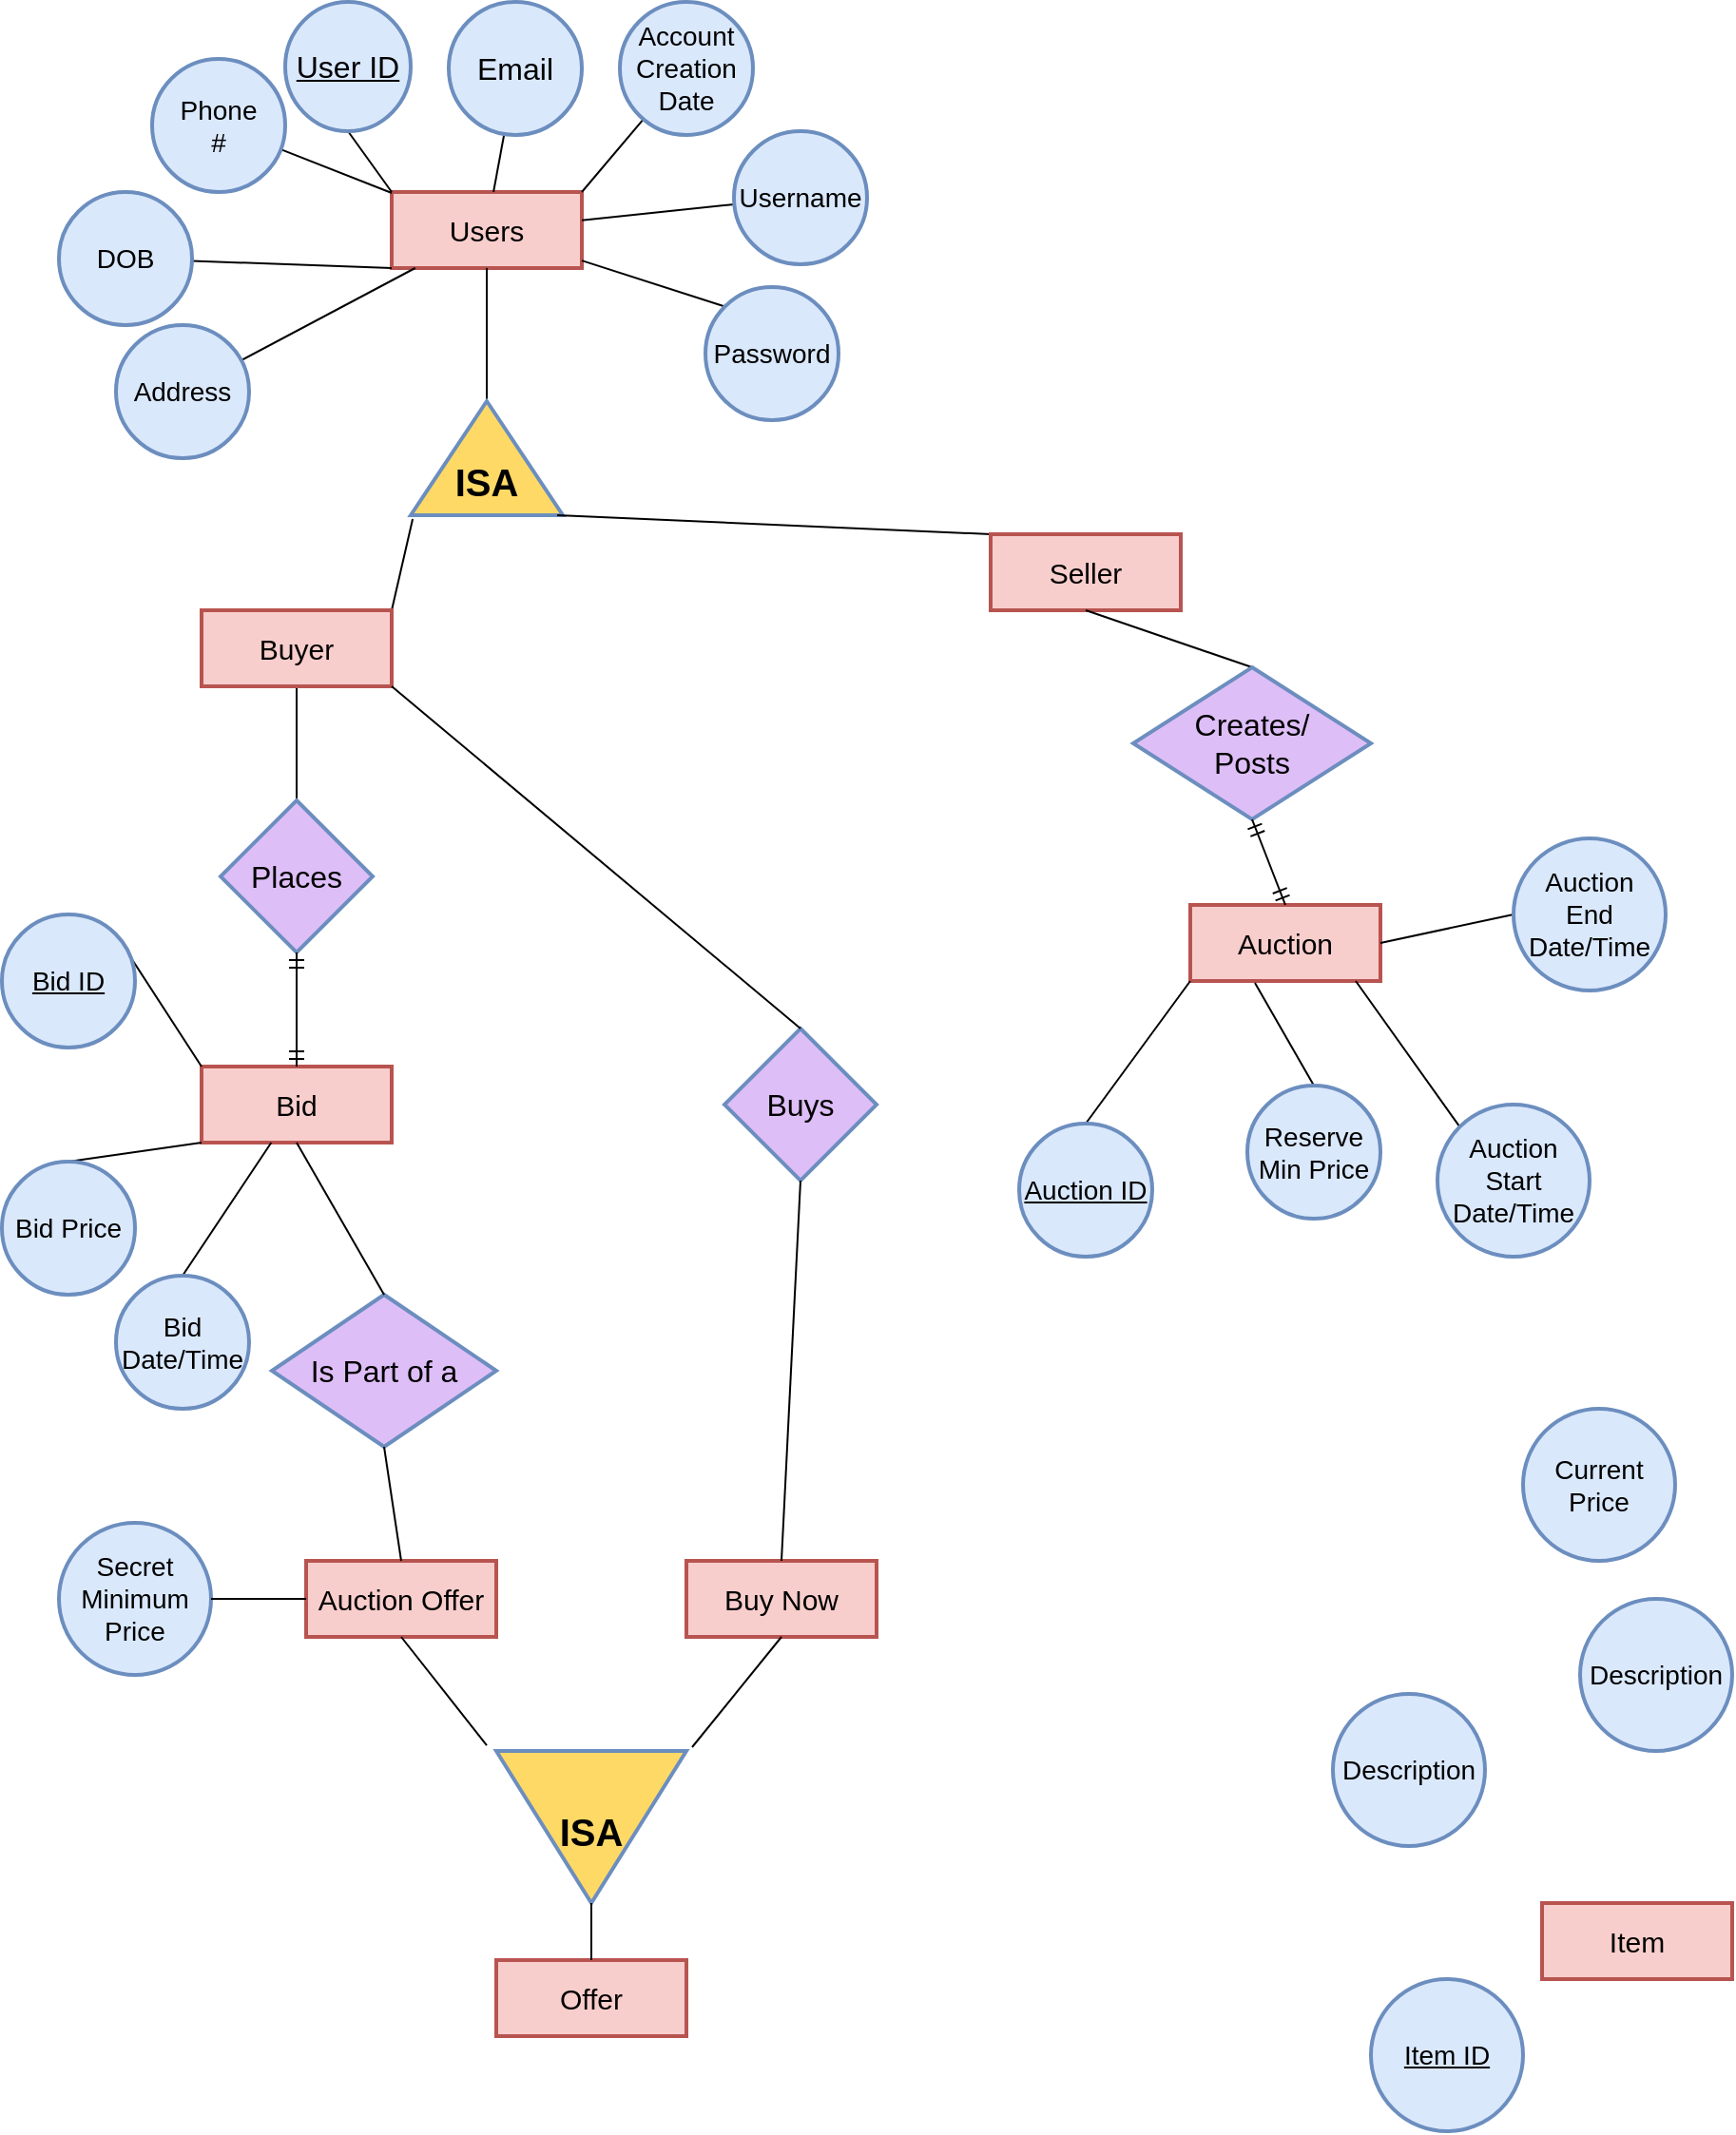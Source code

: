 <mxfile version="14.4.2" type="github" pages="3">
  <diagram name="Ebay" id="N3R0yRtl69pYPH-y9iuo">
    <mxGraphModel dx="385" dy="343" grid="1" gridSize="10" guides="1" tooltips="1" connect="1" arrows="1" fold="1" page="1" pageScale="1" pageWidth="5000" pageHeight="5000" math="0" shadow="0">
      <root>
        <mxCell id="ebvVTvDQEhlDr3C3y-I--0" />
        <mxCell id="ebvVTvDQEhlDr3C3y-I--1" parent="ebvVTvDQEhlDr3C3y-I--0" />
        <mxCell id="YTVG2GfnRO3AYg1TEgZi-3" value="Users" style="strokeWidth=2;whiteSpace=wrap;html=1;align=center;fontSize=15;fontFamily=Helvetica;strokeColor=#b85450;fillColor=#f8cecc;fontStyle=0" parent="ebvVTvDQEhlDr3C3y-I--1" vertex="1">
          <mxGeometry x="215" y="140" width="100" height="40" as="geometry" />
        </mxCell>
        <mxCell id="YTVG2GfnRO3AYg1TEgZi-6" style="rounded=0;orthogonalLoop=1;jettySize=auto;html=1;exitX=0.5;exitY=1;exitDx=0;exitDy=0;entryX=0;entryY=0;entryDx=0;entryDy=0;fontSize=10;endArrow=none;endFill=0;" parent="ebvVTvDQEhlDr3C3y-I--1" source="YTVG2GfnRO3AYg1TEgZi-13" target="YTVG2GfnRO3AYg1TEgZi-3" edge="1">
          <mxGeometry relative="1" as="geometry">
            <mxPoint x="225" y="120" as="sourcePoint" />
          </mxGeometry>
        </mxCell>
        <mxCell id="YTVG2GfnRO3AYg1TEgZi-13" value="&lt;font style=&quot;font-size: 16px&quot;&gt;User ID&lt;/font&gt;" style="ellipse;whiteSpace=wrap;html=1;align=center;fontStyle=4;strokeColor=#6c8ebf;fillColor=#dae8fc;fontSize=10;strokeWidth=2;perimeterSpacing=0;shadow=0;" parent="ebvVTvDQEhlDr3C3y-I--1" vertex="1">
          <mxGeometry x="159" y="40" width="66" height="68" as="geometry" />
        </mxCell>
        <mxCell id="YTVG2GfnRO3AYg1TEgZi-18" value="" style="edgeStyle=none;rounded=0;orthogonalLoop=1;jettySize=auto;html=1;endArrow=none;endFill=0;fontSize=10;" parent="ebvVTvDQEhlDr3C3y-I--1" source="YTVG2GfnRO3AYg1TEgZi-14" target="YTVG2GfnRO3AYg1TEgZi-3" edge="1">
          <mxGeometry relative="1" as="geometry" />
        </mxCell>
        <mxCell id="YTVG2GfnRO3AYg1TEgZi-14" value="&lt;font style=&quot;font-size: 16px&quot;&gt;Email&lt;/font&gt;" style="ellipse;whiteSpace=wrap;html=1;strokeColor=#6c8ebf;fillColor=#dae8fc;fontSize=10;strokeWidth=2;perimeterSpacing=0;shadow=0;" parent="ebvVTvDQEhlDr3C3y-I--1" vertex="1">
          <mxGeometry x="245" y="40" width="70" height="70" as="geometry" />
        </mxCell>
        <mxCell id="YTVG2GfnRO3AYg1TEgZi-21" style="edgeStyle=none;rounded=0;orthogonalLoop=1;jettySize=auto;html=1;endArrow=none;endFill=0;fontSize=10;entryX=1;entryY=0;entryDx=0;entryDy=0;" parent="ebvVTvDQEhlDr3C3y-I--1" source="YTVG2GfnRO3AYg1TEgZi-15" target="YTVG2GfnRO3AYg1TEgZi-3" edge="1">
          <mxGeometry relative="1" as="geometry">
            <mxPoint x="319" y="151" as="targetPoint" />
          </mxGeometry>
        </mxCell>
        <mxCell id="YTVG2GfnRO3AYg1TEgZi-15" value="&lt;span style=&quot;font-size: 14px&quot;&gt;Account&lt;br&gt;Creation&lt;br&gt;Date&lt;br&gt;&lt;/span&gt;" style="ellipse;whiteSpace=wrap;html=1;strokeColor=#6c8ebf;fillColor=#dae8fc;fontSize=10;strokeWidth=2;" parent="ebvVTvDQEhlDr3C3y-I--1" vertex="1">
          <mxGeometry x="335" y="40" width="70" height="70" as="geometry" />
        </mxCell>
        <mxCell id="YTVG2GfnRO3AYg1TEgZi-19" value="" style="edgeStyle=none;rounded=0;orthogonalLoop=1;jettySize=auto;html=1;endArrow=none;endFill=0;fontSize=10;" parent="ebvVTvDQEhlDr3C3y-I--1" source="YTVG2GfnRO3AYg1TEgZi-17" target="YTVG2GfnRO3AYg1TEgZi-3" edge="1">
          <mxGeometry relative="1" as="geometry" />
        </mxCell>
        <mxCell id="YTVG2GfnRO3AYg1TEgZi-17" value="&lt;font style=&quot;font-size: 14px&quot;&gt;Username&lt;/font&gt;" style="ellipse;whiteSpace=wrap;html=1;strokeColor=#6c8ebf;fillColor=#dae8fc;fontSize=10;strokeWidth=2;" parent="ebvVTvDQEhlDr3C3y-I--1" vertex="1">
          <mxGeometry x="395" y="108" width="70" height="70" as="geometry" />
        </mxCell>
        <mxCell id="YTVG2GfnRO3AYg1TEgZi-23" value="" style="edgeStyle=none;rounded=0;orthogonalLoop=1;jettySize=auto;html=1;endArrow=none;endFill=0;fontSize=10;" parent="ebvVTvDQEhlDr3C3y-I--1" source="YTVG2GfnRO3AYg1TEgZi-22" target="YTVG2GfnRO3AYg1TEgZi-3" edge="1">
          <mxGeometry relative="1" as="geometry" />
        </mxCell>
        <mxCell id="YTVG2GfnRO3AYg1TEgZi-22" value="&lt;font style=&quot;font-size: 14px&quot;&gt;Phone&lt;br&gt;#&lt;br&gt;&lt;/font&gt;" style="ellipse;whiteSpace=wrap;html=1;strokeColor=#6c8ebf;fillColor=#dae8fc;fontSize=10;strokeWidth=2;perimeterSpacing=0;shadow=0;" parent="ebvVTvDQEhlDr3C3y-I--1" vertex="1">
          <mxGeometry x="89" y="70" width="70" height="70" as="geometry" />
        </mxCell>
        <mxCell id="YTVG2GfnRO3AYg1TEgZi-26" value="" style="edgeStyle=none;rounded=0;orthogonalLoop=1;jettySize=auto;html=1;endArrow=none;endFill=0;fontSize=10;entryX=0;entryY=1;entryDx=0;entryDy=0;" parent="ebvVTvDQEhlDr3C3y-I--1" source="YTVG2GfnRO3AYg1TEgZi-24" target="YTVG2GfnRO3AYg1TEgZi-3" edge="1">
          <mxGeometry relative="1" as="geometry">
            <mxPoint x="209" y="177" as="targetPoint" />
          </mxGeometry>
        </mxCell>
        <mxCell id="YTVG2GfnRO3AYg1TEgZi-24" value="&lt;font style=&quot;font-size: 14px&quot;&gt;DOB&lt;/font&gt;" style="ellipse;whiteSpace=wrap;html=1;strokeColor=#6c8ebf;fillColor=#dae8fc;fontSize=10;strokeWidth=2;" parent="ebvVTvDQEhlDr3C3y-I--1" vertex="1">
          <mxGeometry x="40" y="140" width="70" height="70" as="geometry" />
        </mxCell>
        <mxCell id="YTVG2GfnRO3AYg1TEgZi-27" style="edgeStyle=none;rounded=0;orthogonalLoop=1;jettySize=auto;html=1;endArrow=none;endFill=0;fontSize=10;" parent="ebvVTvDQEhlDr3C3y-I--1" source="YTVG2GfnRO3AYg1TEgZi-25" target="YTVG2GfnRO3AYg1TEgZi-3" edge="1">
          <mxGeometry relative="1" as="geometry" />
        </mxCell>
        <mxCell id="YTVG2GfnRO3AYg1TEgZi-25" value="&lt;span style=&quot;font-size: 14px&quot;&gt;Address&lt;/span&gt;" style="ellipse;whiteSpace=wrap;html=1;strokeColor=#6c8ebf;fillColor=#dae8fc;fontSize=10;strokeWidth=2;perimeterSpacing=0;shadow=0;" parent="ebvVTvDQEhlDr3C3y-I--1" vertex="1">
          <mxGeometry x="70" y="210" width="70" height="70" as="geometry" />
        </mxCell>
        <mxCell id="YTVG2GfnRO3AYg1TEgZi-30" value="" style="edgeStyle=none;rounded=0;orthogonalLoop=1;jettySize=auto;html=1;endArrow=none;endFill=0;fontSize=10;" parent="ebvVTvDQEhlDr3C3y-I--1" source="YTVG2GfnRO3AYg1TEgZi-28" target="YTVG2GfnRO3AYg1TEgZi-3" edge="1">
          <mxGeometry relative="1" as="geometry" />
        </mxCell>
        <mxCell id="YTVG2GfnRO3AYg1TEgZi-28" value="&lt;b&gt;&lt;font style=&quot;font-size: 20px&quot;&gt;&lt;br&gt;ISA&lt;/font&gt;&lt;/b&gt;" style="triangle;whiteSpace=wrap;html=1;strokeColor=#6c8ebf;fontSize=10;direction=north;fillColor=#FFD966;strokeWidth=2;" parent="ebvVTvDQEhlDr3C3y-I--1" vertex="1">
          <mxGeometry x="225" y="250" width="80" height="60" as="geometry" />
        </mxCell>
        <mxCell id="YTVG2GfnRO3AYg1TEgZi-33" style="edgeStyle=none;rounded=0;orthogonalLoop=1;jettySize=auto;html=1;exitX=1;exitY=0;exitDx=0;exitDy=0;entryX=-0.033;entryY=0.013;entryDx=0;entryDy=0;entryPerimeter=0;endArrow=none;endFill=0;fontSize=10;" parent="ebvVTvDQEhlDr3C3y-I--1" source="YTVG2GfnRO3AYg1TEgZi-31" target="YTVG2GfnRO3AYg1TEgZi-28" edge="1">
          <mxGeometry relative="1" as="geometry" />
        </mxCell>
        <mxCell id="ylnEmxaxOQNy4dpgVC_u-2" style="edgeStyle=none;rounded=0;orthogonalLoop=1;jettySize=auto;html=1;exitX=0.5;exitY=1;exitDx=0;exitDy=0;endArrow=none;endFill=0;fontSize=10;" parent="ebvVTvDQEhlDr3C3y-I--1" source="YTVG2GfnRO3AYg1TEgZi-31" target="ylnEmxaxOQNy4dpgVC_u-0" edge="1">
          <mxGeometry relative="1" as="geometry" />
        </mxCell>
        <mxCell id="YTVG2GfnRO3AYg1TEgZi-31" value="Buyer" style="strokeWidth=2;whiteSpace=wrap;html=1;align=center;fontSize=15;fontFamily=Helvetica;strokeColor=#b85450;fillColor=#f8cecc;fontStyle=0" parent="ebvVTvDQEhlDr3C3y-I--1" vertex="1">
          <mxGeometry x="115" y="360" width="100" height="40" as="geometry" />
        </mxCell>
        <mxCell id="YTVG2GfnRO3AYg1TEgZi-34" style="edgeStyle=none;rounded=0;orthogonalLoop=1;jettySize=auto;html=1;exitX=0;exitY=0;exitDx=0;exitDy=0;entryX=0;entryY=0.963;entryDx=0;entryDy=0;entryPerimeter=0;endArrow=none;endFill=0;fontSize=10;" parent="ebvVTvDQEhlDr3C3y-I--1" source="YTVG2GfnRO3AYg1TEgZi-32" target="YTVG2GfnRO3AYg1TEgZi-28" edge="1">
          <mxGeometry relative="1" as="geometry" />
        </mxCell>
        <mxCell id="YTVG2GfnRO3AYg1TEgZi-32" value="Seller" style="strokeWidth=2;whiteSpace=wrap;html=1;align=center;fontSize=15;fontFamily=Helvetica;strokeColor=#b85450;fillColor=#f8cecc;fontStyle=0" parent="ebvVTvDQEhlDr3C3y-I--1" vertex="1">
          <mxGeometry x="530" y="320" width="100" height="40" as="geometry" />
        </mxCell>
        <mxCell id="ylnEmxaxOQNy4dpgVC_u-0" value="&lt;font style=&quot;font-size: 16px&quot;&gt;Places&lt;/font&gt;" style="rhombus;whiteSpace=wrap;html=1;strokeColor=#6c8ebf;fontSize=10;fillColor=#DEBEF7;strokeWidth=2;" parent="ebvVTvDQEhlDr3C3y-I--1" vertex="1">
          <mxGeometry x="125" y="460" width="80" height="80" as="geometry" />
        </mxCell>
        <mxCell id="ylnEmxaxOQNy4dpgVC_u-1" value="Bid" style="strokeWidth=2;whiteSpace=wrap;html=1;align=center;fontSize=15;fontFamily=Helvetica;strokeColor=#b85450;fillColor=#f8cecc;fontStyle=0" parent="ebvVTvDQEhlDr3C3y-I--1" vertex="1">
          <mxGeometry x="115" y="600" width="100" height="40" as="geometry" />
        </mxCell>
        <mxCell id="ylnEmxaxOQNy4dpgVC_u-6" style="edgeStyle=none;rounded=0;orthogonalLoop=1;jettySize=auto;html=1;exitX=0.5;exitY=0;exitDx=0;exitDy=0;entryX=0.5;entryY=1;entryDx=0;entryDy=0;endArrow=none;endFill=0;fontSize=10;" parent="ebvVTvDQEhlDr3C3y-I--1" source="ylnEmxaxOQNy4dpgVC_u-4" target="YTVG2GfnRO3AYg1TEgZi-32" edge="1">
          <mxGeometry relative="1" as="geometry" />
        </mxCell>
        <mxCell id="ylnEmxaxOQNy4dpgVC_u-4" value="&lt;font style=&quot;font-size: 16px&quot;&gt;Creates/&lt;br&gt;Posts&lt;br&gt;&lt;/font&gt;" style="rhombus;whiteSpace=wrap;html=1;strokeColor=#6c8ebf;fontSize=10;fillColor=#DEBEF7;strokeWidth=2;" parent="ebvVTvDQEhlDr3C3y-I--1" vertex="1">
          <mxGeometry x="605" y="390" width="125" height="80" as="geometry" />
        </mxCell>
        <mxCell id="ylnEmxaxOQNy4dpgVC_u-7" value="Auction" style="strokeWidth=2;whiteSpace=wrap;html=1;align=center;fontSize=15;fontFamily=Helvetica;strokeColor=#b85450;fillColor=#f8cecc;fontStyle=0" parent="ebvVTvDQEhlDr3C3y-I--1" vertex="1">
          <mxGeometry x="635" y="515" width="100" height="40" as="geometry" />
        </mxCell>
        <mxCell id="ylnEmxaxOQNy4dpgVC_u-17" style="edgeStyle=none;rounded=0;orthogonalLoop=1;jettySize=auto;html=1;exitX=0.5;exitY=0;exitDx=0;exitDy=0;entryX=0;entryY=1;entryDx=0;entryDy=0;endArrow=none;endFill=0;fontSize=10;" parent="ebvVTvDQEhlDr3C3y-I--1" source="ylnEmxaxOQNy4dpgVC_u-9" target="ylnEmxaxOQNy4dpgVC_u-7" edge="1">
          <mxGeometry relative="1" as="geometry" />
        </mxCell>
        <mxCell id="ylnEmxaxOQNy4dpgVC_u-9" value="&lt;font style=&quot;font-size: 14px&quot;&gt;&lt;u&gt;Auction ID&lt;/u&gt;&lt;/font&gt;" style="ellipse;whiteSpace=wrap;html=1;strokeColor=#6c8ebf;fillColor=#dae8fc;fontSize=10;strokeWidth=2;" parent="ebvVTvDQEhlDr3C3y-I--1" vertex="1">
          <mxGeometry x="545" y="630" width="70" height="70" as="geometry" />
        </mxCell>
        <mxCell id="ylnEmxaxOQNy4dpgVC_u-19" style="edgeStyle=none;rounded=0;orthogonalLoop=1;jettySize=auto;html=1;exitX=0;exitY=0;exitDx=0;exitDy=0;entryX=0.87;entryY=1;entryDx=0;entryDy=0;entryPerimeter=0;endArrow=none;endFill=0;fontSize=10;" parent="ebvVTvDQEhlDr3C3y-I--1" source="ylnEmxaxOQNy4dpgVC_u-11" target="ylnEmxaxOQNy4dpgVC_u-7" edge="1">
          <mxGeometry relative="1" as="geometry" />
        </mxCell>
        <mxCell id="ylnEmxaxOQNy4dpgVC_u-11" value="&lt;span style=&quot;font-size: 14px&quot;&gt;Auction&lt;br&gt;Start&lt;br&gt;Date/Time&lt;br&gt;&lt;/span&gt;" style="ellipse;whiteSpace=wrap;html=1;strokeColor=#6c8ebf;fillColor=#dae8fc;fontSize=10;strokeWidth=2;" parent="ebvVTvDQEhlDr3C3y-I--1" vertex="1">
          <mxGeometry x="765" y="620" width="80" height="80" as="geometry" />
        </mxCell>
        <mxCell id="ylnEmxaxOQNy4dpgVC_u-20" style="edgeStyle=none;rounded=0;orthogonalLoop=1;jettySize=auto;html=1;exitX=0;exitY=0.5;exitDx=0;exitDy=0;entryX=1;entryY=0.5;entryDx=0;entryDy=0;endArrow=none;endFill=0;fontSize=10;" parent="ebvVTvDQEhlDr3C3y-I--1" source="ylnEmxaxOQNy4dpgVC_u-15" target="ylnEmxaxOQNy4dpgVC_u-7" edge="1">
          <mxGeometry relative="1" as="geometry" />
        </mxCell>
        <mxCell id="ylnEmxaxOQNy4dpgVC_u-15" value="&lt;span style=&quot;font-size: 14px&quot;&gt;Auction&lt;br&gt;End&lt;br&gt;Date/Time&lt;br&gt;&lt;/span&gt;" style="ellipse;whiteSpace=wrap;html=1;strokeColor=#6c8ebf;fillColor=#dae8fc;fontSize=10;strokeWidth=2;" parent="ebvVTvDQEhlDr3C3y-I--1" vertex="1">
          <mxGeometry x="805" y="480" width="80" height="80" as="geometry" />
        </mxCell>
        <mxCell id="ylnEmxaxOQNy4dpgVC_u-18" style="edgeStyle=none;rounded=0;orthogonalLoop=1;jettySize=auto;html=1;exitX=0.5;exitY=0;exitDx=0;exitDy=0;entryX=0.34;entryY=1.025;entryDx=0;entryDy=0;entryPerimeter=0;endArrow=none;endFill=0;fontSize=10;" parent="ebvVTvDQEhlDr3C3y-I--1" source="ylnEmxaxOQNy4dpgVC_u-16" target="ylnEmxaxOQNy4dpgVC_u-7" edge="1">
          <mxGeometry relative="1" as="geometry" />
        </mxCell>
        <mxCell id="ylnEmxaxOQNy4dpgVC_u-16" value="&lt;font style=&quot;font-size: 14px&quot;&gt;Reserve&lt;br&gt;Min Price&lt;br&gt;&lt;/font&gt;" style="ellipse;whiteSpace=wrap;html=1;strokeColor=#6c8ebf;fillColor=#dae8fc;fontSize=10;strokeWidth=2;" parent="ebvVTvDQEhlDr3C3y-I--1" vertex="1">
          <mxGeometry x="665" y="610" width="70" height="70" as="geometry" />
        </mxCell>
        <mxCell id="ylnEmxaxOQNy4dpgVC_u-27" style="edgeStyle=none;rounded=0;orthogonalLoop=1;jettySize=auto;html=1;exitX=1;exitY=0;exitDx=0;exitDy=0;entryX=0;entryY=0;entryDx=0;entryDy=0;endArrow=none;endFill=0;fontSize=10;" parent="ebvVTvDQEhlDr3C3y-I--1" source="ylnEmxaxOQNy4dpgVC_u-21" target="ylnEmxaxOQNy4dpgVC_u-1" edge="1">
          <mxGeometry relative="1" as="geometry" />
        </mxCell>
        <mxCell id="ylnEmxaxOQNy4dpgVC_u-21" value="&lt;font style=&quot;font-size: 14px&quot;&gt;&lt;u&gt;Bid ID&lt;/u&gt;&lt;/font&gt;" style="ellipse;whiteSpace=wrap;html=1;strokeColor=#6c8ebf;fillColor=#dae8fc;fontSize=10;strokeWidth=2;" parent="ebvVTvDQEhlDr3C3y-I--1" vertex="1">
          <mxGeometry x="10" y="520" width="70" height="70" as="geometry" />
        </mxCell>
        <mxCell id="ylnEmxaxOQNy4dpgVC_u-29" style="edgeStyle=none;rounded=0;orthogonalLoop=1;jettySize=auto;html=1;exitX=0.5;exitY=0;exitDx=0;exitDy=0;entryX=0;entryY=1;entryDx=0;entryDy=0;endArrow=none;endFill=0;fontSize=10;" parent="ebvVTvDQEhlDr3C3y-I--1" source="ylnEmxaxOQNy4dpgVC_u-22" target="ylnEmxaxOQNy4dpgVC_u-1" edge="1">
          <mxGeometry relative="1" as="geometry" />
        </mxCell>
        <mxCell id="ylnEmxaxOQNy4dpgVC_u-22" value="&lt;font style=&quot;font-size: 14px&quot;&gt;Bid Price&lt;/font&gt;" style="ellipse;whiteSpace=wrap;html=1;strokeColor=#6c8ebf;fillColor=#dae8fc;fontSize=10;strokeWidth=2;" parent="ebvVTvDQEhlDr3C3y-I--1" vertex="1">
          <mxGeometry x="10" y="650" width="70" height="70" as="geometry" />
        </mxCell>
        <mxCell id="ylnEmxaxOQNy4dpgVC_u-28" style="edgeStyle=none;rounded=0;orthogonalLoop=1;jettySize=auto;html=1;exitX=0.5;exitY=0;exitDx=0;exitDy=0;endArrow=none;endFill=0;fontSize=10;" parent="ebvVTvDQEhlDr3C3y-I--1" source="ylnEmxaxOQNy4dpgVC_u-23" target="ylnEmxaxOQNy4dpgVC_u-1" edge="1">
          <mxGeometry relative="1" as="geometry" />
        </mxCell>
        <mxCell id="ylnEmxaxOQNy4dpgVC_u-23" value="&lt;font style=&quot;font-size: 14px&quot;&gt;Bid&lt;br&gt;Date/Time&lt;br&gt;&lt;/font&gt;" style="ellipse;whiteSpace=wrap;html=1;strokeColor=#6c8ebf;fillColor=#dae8fc;fontSize=10;strokeWidth=2;" parent="ebvVTvDQEhlDr3C3y-I--1" vertex="1">
          <mxGeometry x="70" y="710" width="70" height="70" as="geometry" />
        </mxCell>
        <mxCell id="ylnEmxaxOQNy4dpgVC_u-26" style="edgeStyle=none;rounded=0;orthogonalLoop=1;jettySize=auto;html=1;exitX=0;exitY=0;exitDx=0;exitDy=0;endArrow=none;endFill=0;fontSize=10;" parent="ebvVTvDQEhlDr3C3y-I--1" source="ylnEmxaxOQNy4dpgVC_u-24" target="YTVG2GfnRO3AYg1TEgZi-3" edge="1">
          <mxGeometry relative="1" as="geometry" />
        </mxCell>
        <mxCell id="ylnEmxaxOQNy4dpgVC_u-24" value="&lt;font style=&quot;font-size: 14px&quot;&gt;Password&lt;/font&gt;" style="ellipse;whiteSpace=wrap;html=1;strokeColor=#6c8ebf;fillColor=#dae8fc;fontSize=10;strokeWidth=2;" parent="ebvVTvDQEhlDr3C3y-I--1" vertex="1">
          <mxGeometry x="380" y="190" width="70" height="70" as="geometry" />
        </mxCell>
        <mxCell id="ylnEmxaxOQNy4dpgVC_u-38" value="" style="fontSize=12;html=1;endArrow=ERmandOne;startArrow=ERmandOne;exitX=0.5;exitY=0;exitDx=0;exitDy=0;entryX=0.5;entryY=1;entryDx=0;entryDy=0;" parent="ebvVTvDQEhlDr3C3y-I--1" source="ylnEmxaxOQNy4dpgVC_u-1" target="ylnEmxaxOQNy4dpgVC_u-0" edge="1">
          <mxGeometry width="100" height="100" relative="1" as="geometry">
            <mxPoint x="230" y="640" as="sourcePoint" />
            <mxPoint x="330" y="540" as="targetPoint" />
          </mxGeometry>
        </mxCell>
        <mxCell id="ylnEmxaxOQNy4dpgVC_u-39" value="" style="fontSize=12;html=1;endArrow=ERmandOne;startArrow=ERmandOne;entryX=0.5;entryY=1;entryDx=0;entryDy=0;exitX=0.5;exitY=0;exitDx=0;exitDy=0;" parent="ebvVTvDQEhlDr3C3y-I--1" source="ylnEmxaxOQNy4dpgVC_u-7" target="ylnEmxaxOQNy4dpgVC_u-4" edge="1">
          <mxGeometry width="100" height="100" relative="1" as="geometry">
            <mxPoint x="580" y="550" as="sourcePoint" />
            <mxPoint x="675" y="460" as="targetPoint" />
          </mxGeometry>
        </mxCell>
        <mxCell id="G7zGfi4XQLMXJdrA0Zwe-0" value="Item" style="strokeWidth=2;whiteSpace=wrap;html=1;align=center;fontSize=15;fontFamily=Helvetica;strokeColor=#b85450;fillColor=#f8cecc;fontStyle=0" vertex="1" parent="ebvVTvDQEhlDr3C3y-I--1">
          <mxGeometry x="820" y="1040" width="100" height="40" as="geometry" />
        </mxCell>
        <mxCell id="G7zGfi4XQLMXJdrA0Zwe-1" value="&lt;span style=&quot;font-size: 14px&quot;&gt;Secret Minimum Price&lt;br&gt;&lt;/span&gt;" style="ellipse;whiteSpace=wrap;html=1;strokeColor=#6c8ebf;fillColor=#dae8fc;fontSize=10;strokeWidth=2;" vertex="1" parent="ebvVTvDQEhlDr3C3y-I--1">
          <mxGeometry x="40" y="840" width="80" height="80" as="geometry" />
        </mxCell>
        <mxCell id="G7zGfi4XQLMXJdrA0Zwe-2" value="&lt;span style=&quot;font-size: 14px&quot;&gt;Current Price&lt;br&gt;&lt;/span&gt;" style="ellipse;whiteSpace=wrap;html=1;strokeColor=#6c8ebf;fillColor=#dae8fc;fontSize=10;strokeWidth=2;" vertex="1" parent="ebvVTvDQEhlDr3C3y-I--1">
          <mxGeometry x="810" y="780" width="80" height="80" as="geometry" />
        </mxCell>
        <mxCell id="G7zGfi4XQLMXJdrA0Zwe-3" value="&lt;span style=&quot;font-size: 14px&quot;&gt;&lt;u&gt;Item ID&lt;/u&gt;&lt;br&gt;&lt;/span&gt;" style="ellipse;whiteSpace=wrap;html=1;strokeColor=#6c8ebf;fillColor=#dae8fc;fontSize=10;strokeWidth=2;" vertex="1" parent="ebvVTvDQEhlDr3C3y-I--1">
          <mxGeometry x="730" y="1080" width="80" height="80" as="geometry" />
        </mxCell>
        <mxCell id="G7zGfi4XQLMXJdrA0Zwe-4" value="&lt;span style=&quot;font-size: 14px&quot;&gt;Description&lt;br&gt;&lt;/span&gt;" style="ellipse;whiteSpace=wrap;html=1;strokeColor=#6c8ebf;fillColor=#dae8fc;fontSize=10;strokeWidth=2;" vertex="1" parent="ebvVTvDQEhlDr3C3y-I--1">
          <mxGeometry x="710" y="930" width="80" height="80" as="geometry" />
        </mxCell>
        <mxCell id="G7zGfi4XQLMXJdrA0Zwe-5" value="&lt;span style=&quot;font-size: 14px&quot;&gt;Description&lt;br&gt;&lt;/span&gt;" style="ellipse;whiteSpace=wrap;html=1;strokeColor=#6c8ebf;fillColor=#dae8fc;fontSize=10;strokeWidth=2;" vertex="1" parent="ebvVTvDQEhlDr3C3y-I--1">
          <mxGeometry x="840" y="880" width="80" height="80" as="geometry" />
        </mxCell>
        <mxCell id="G7zGfi4XQLMXJdrA0Zwe-8" value="Buy Now" style="strokeWidth=2;whiteSpace=wrap;html=1;align=center;fontSize=15;fontFamily=Helvetica;strokeColor=#b85450;fillColor=#f8cecc;fontStyle=0" vertex="1" parent="ebvVTvDQEhlDr3C3y-I--1">
          <mxGeometry x="370" y="860" width="100" height="40" as="geometry" />
        </mxCell>
        <mxCell id="G7zGfi4XQLMXJdrA0Zwe-9" value="&lt;b&gt;&lt;font style=&quot;font-size: 20px&quot;&gt;&lt;br&gt;ISA&lt;br&gt;&lt;br&gt;&lt;/font&gt;&lt;/b&gt;" style="triangle;whiteSpace=wrap;html=1;strokeColor=#6c8ebf;fontSize=10;direction=south;fillColor=#FFD966;strokeWidth=2;align=center;verticalAlign=top;" vertex="1" parent="ebvVTvDQEhlDr3C3y-I--1">
          <mxGeometry x="270" y="960" width="100" height="80" as="geometry" />
        </mxCell>
        <mxCell id="G7zGfi4XQLMXJdrA0Zwe-11" value="Auction Offer" style="strokeWidth=2;whiteSpace=wrap;html=1;align=center;fontSize=15;fontFamily=Helvetica;strokeColor=#b85450;fillColor=#f8cecc;fontStyle=0" vertex="1" parent="ebvVTvDQEhlDr3C3y-I--1">
          <mxGeometry x="170" y="860" width="100" height="40" as="geometry" />
        </mxCell>
        <mxCell id="G7zGfi4XQLMXJdrA0Zwe-12" value="Offer" style="strokeWidth=2;whiteSpace=wrap;html=1;align=center;fontSize=15;fontFamily=Helvetica;strokeColor=#b85450;fillColor=#f8cecc;fontStyle=0" vertex="1" parent="ebvVTvDQEhlDr3C3y-I--1">
          <mxGeometry x="270" y="1070" width="100" height="40" as="geometry" />
        </mxCell>
        <mxCell id="G7zGfi4XQLMXJdrA0Zwe-13" value="&lt;span style=&quot;font-size: 16px&quot;&gt;Is Part of a&lt;/span&gt;" style="rhombus;whiteSpace=wrap;html=1;strokeColor=#6c8ebf;fontSize=10;fillColor=#DEBEF7;strokeWidth=2;" vertex="1" parent="ebvVTvDQEhlDr3C3y-I--1">
          <mxGeometry x="152" y="720" width="118" height="80" as="geometry" />
        </mxCell>
        <mxCell id="G7zGfi4XQLMXJdrA0Zwe-17" value="" style="endArrow=none;html=1;entryX=0.5;entryY=1;entryDx=0;entryDy=0;exitX=0.5;exitY=0;exitDx=0;exitDy=0;" edge="1" parent="ebvVTvDQEhlDr3C3y-I--1" source="G7zGfi4XQLMXJdrA0Zwe-13" target="ylnEmxaxOQNy4dpgVC_u-1">
          <mxGeometry width="50" height="50" relative="1" as="geometry">
            <mxPoint x="200" y="720" as="sourcePoint" />
            <mxPoint x="250" y="670" as="targetPoint" />
          </mxGeometry>
        </mxCell>
        <mxCell id="G7zGfi4XQLMXJdrA0Zwe-18" value="" style="endArrow=none;html=1;entryX=0.5;entryY=1;entryDx=0;entryDy=0;exitX=0.5;exitY=0;exitDx=0;exitDy=0;" edge="1" parent="ebvVTvDQEhlDr3C3y-I--1" source="G7zGfi4XQLMXJdrA0Zwe-11" target="G7zGfi4XQLMXJdrA0Zwe-13">
          <mxGeometry width="50" height="50" relative="1" as="geometry">
            <mxPoint x="315" y="890" as="sourcePoint" />
            <mxPoint x="269" y="810" as="targetPoint" />
          </mxGeometry>
        </mxCell>
        <mxCell id="G7zGfi4XQLMXJdrA0Zwe-19" value="" style="endArrow=none;html=1;entryX=0;entryY=0.5;entryDx=0;entryDy=0;exitX=1;exitY=0.5;exitDx=0;exitDy=0;" edge="1" parent="ebvVTvDQEhlDr3C3y-I--1" source="G7zGfi4XQLMXJdrA0Zwe-1" target="G7zGfi4XQLMXJdrA0Zwe-11">
          <mxGeometry width="50" height="50" relative="1" as="geometry">
            <mxPoint x="70" y="900" as="sourcePoint" />
            <mxPoint x="120" y="850" as="targetPoint" />
          </mxGeometry>
        </mxCell>
        <mxCell id="G7zGfi4XQLMXJdrA0Zwe-20" value="" style="endArrow=none;html=1;entryX=0.5;entryY=1;entryDx=0;entryDy=0;exitX=-0.037;exitY=1.05;exitDx=0;exitDy=0;exitPerimeter=0;" edge="1" parent="ebvVTvDQEhlDr3C3y-I--1" source="G7zGfi4XQLMXJdrA0Zwe-9" target="G7zGfi4XQLMXJdrA0Zwe-11">
          <mxGeometry width="50" height="50" relative="1" as="geometry">
            <mxPoint x="340" y="980" as="sourcePoint" />
            <mxPoint x="240" y="950" as="targetPoint" />
          </mxGeometry>
        </mxCell>
        <mxCell id="G7zGfi4XQLMXJdrA0Zwe-22" value="&lt;font style=&quot;font-size: 16px&quot;&gt;Buys&lt;/font&gt;" style="rhombus;whiteSpace=wrap;html=1;strokeColor=#6c8ebf;fontSize=10;fillColor=#DEBEF7;strokeWidth=2;" vertex="1" parent="ebvVTvDQEhlDr3C3y-I--1">
          <mxGeometry x="390" y="580" width="80" height="80" as="geometry" />
        </mxCell>
        <mxCell id="G7zGfi4XQLMXJdrA0Zwe-23" value="" style="endArrow=none;html=1;entryX=1;entryY=1;entryDx=0;entryDy=0;exitX=0.5;exitY=0;exitDx=0;exitDy=0;" edge="1" parent="ebvVTvDQEhlDr3C3y-I--1" source="G7zGfi4XQLMXJdrA0Zwe-22" target="YTVG2GfnRO3AYg1TEgZi-31">
          <mxGeometry width="50" height="50" relative="1" as="geometry">
            <mxPoint x="210" y="480" as="sourcePoint" />
            <mxPoint x="260" y="430" as="targetPoint" />
          </mxGeometry>
        </mxCell>
        <mxCell id="G7zGfi4XQLMXJdrA0Zwe-24" value="" style="endArrow=none;html=1;entryX=0.5;entryY=1;entryDx=0;entryDy=0;exitX=0.5;exitY=0;exitDx=0;exitDy=0;" edge="1" parent="ebvVTvDQEhlDr3C3y-I--1" source="G7zGfi4XQLMXJdrA0Zwe-8" target="G7zGfi4XQLMXJdrA0Zwe-22">
          <mxGeometry width="50" height="50" relative="1" as="geometry">
            <mxPoint x="430" y="840" as="sourcePoint" />
            <mxPoint x="360" y="680" as="targetPoint" />
          </mxGeometry>
        </mxCell>
        <mxCell id="G7zGfi4XQLMXJdrA0Zwe-25" value="" style="endArrow=none;html=1;entryX=0.5;entryY=1;entryDx=0;entryDy=0;exitX=-0.025;exitY=-0.03;exitDx=0;exitDy=0;exitPerimeter=0;" edge="1" parent="ebvVTvDQEhlDr3C3y-I--1" source="G7zGfi4XQLMXJdrA0Zwe-9" target="G7zGfi4XQLMXJdrA0Zwe-8">
          <mxGeometry width="50" height="50" relative="1" as="geometry">
            <mxPoint x="450" y="1060" as="sourcePoint" />
            <mxPoint x="500" y="1010" as="targetPoint" />
          </mxGeometry>
        </mxCell>
        <mxCell id="G7zGfi4XQLMXJdrA0Zwe-26" value="" style="endArrow=none;html=1;entryX=1;entryY=0.5;entryDx=0;entryDy=0;exitX=0.5;exitY=0;exitDx=0;exitDy=0;" edge="1" parent="ebvVTvDQEhlDr3C3y-I--1" source="G7zGfi4XQLMXJdrA0Zwe-12" target="G7zGfi4XQLMXJdrA0Zwe-9">
          <mxGeometry width="50" height="50" relative="1" as="geometry">
            <mxPoint x="140" y="1020" as="sourcePoint" />
            <mxPoint x="190" y="970" as="targetPoint" />
          </mxGeometry>
        </mxCell>
      </root>
    </mxGraphModel>
  </diagram>
  <diagram id="fc1f3b67-3c9b-b1b3-7705-706421d27264" name="ERD Habit Tracker app">
    <mxGraphModel dx="1422" dy="762" grid="1" gridSize="10" guides="1" tooltips="1" connect="1" arrows="1" fold="1" page="1" pageScale="1" pageWidth="850" pageHeight="1100" math="0" shadow="0">
      <root>
        <mxCell id="0" />
        <mxCell id="1" parent="0" />
        <mxCell id="4cd4486c729dc68b-1" value="User" style="strokeWidth=2;whiteSpace=wrap;html=1;align=center;fontSize=13;fontFamily=Helvetica;fontColor=#000000;strokeColor=#d79b00;fillColor=#ffe6cc;" parent="1" vertex="1">
          <mxGeometry x="120" y="160" width="70" height="70" as="geometry" />
        </mxCell>
        <mxCell id="4a63a70a29bb4ada-1" value="Name" style="ellipse;whiteSpace=wrap;html=1;aspect=fixed;fontSize=10;fillColor=#dae8fc;strokeColor=#6c8ebf;" parent="1" vertex="1">
          <mxGeometry x="118" y="95" width="50" height="50" as="geometry" />
        </mxCell>
        <mxCell id="4a63a70a29bb4ada-2" value="&lt;u&gt;&amp;nbsp;UserID&amp;nbsp;&lt;/u&gt;" style="ellipse;whiteSpace=wrap;html=1;aspect=fixed;fontSize=10;fillColor=#dae8fc;strokeColor=#6c8ebf;" parent="1" vertex="1">
          <mxGeometry x="34" y="111" width="66" height="66" as="geometry" />
        </mxCell>
        <mxCell id="4a63a70a29bb4ada-3" value="&lt;i&gt;CoachID&lt;/i&gt;" style="ellipse;whiteSpace=wrap;html=1;aspect=fixed;fontSize=10;fillColor=#dae8fc;strokeColor=#6c8ebf;" parent="1" vertex="1">
          <mxGeometry x="43" y="199" width="50" height="50" as="geometry" />
        </mxCell>
        <mxCell id="4a63a70a29bb4ada-5" value="Habit" style="strokeWidth=2;whiteSpace=wrap;html=1;align=center;fontSize=13;fontFamily=Helvetica;fontColor=#000000;strokeColor=#d79b00;fillColor=#ffe6cc;" parent="1" vertex="1">
          <mxGeometry x="490" y="143" width="70" height="70" as="geometry" />
        </mxCell>
        <mxCell id="4a63a70a29bb4ada-6" value="Habit Name" style="ellipse;whiteSpace=wrap;html=1;aspect=fixed;fontSize=10;fillColor=#dae8fc;strokeColor=#6c8ebf;" parent="1" vertex="1">
          <mxGeometry x="510" y="69" width="50" height="50" as="geometry" />
        </mxCell>
        <mxCell id="5ecfb9fce94ea102-6" value="" style="edgeStyle=none;rounded=0;html=1;startArrow=none;startFill=0;endArrow=none;endFill=0;jettySize=auto;orthogonalLoop=1;strokeColor=#000066;fontSize=13;" parent="1" source="4a63a70a29bb4ada-6" target="4a63a70a29bb4ada-5" edge="1">
          <mxGeometry relative="1" as="geometry" />
        </mxCell>
        <mxCell id="4a63a70a29bb4ada-8" value="&lt;u&gt;&amp;nbsp;HabitID&amp;nbsp;&lt;/u&gt;" style="ellipse;whiteSpace=wrap;html=1;aspect=fixed;fontSize=10;fillColor=#dae8fc;strokeColor=#6c8ebf;" parent="1" vertex="1">
          <mxGeometry x="579" y="87" width="66" height="66" as="geometry" />
        </mxCell>
        <mxCell id="4a63a70a29bb4ada-9" value="" style="edgeStyle=orthogonalEdgeStyle;html=1;endArrow=ERzeroToMany;endFill=1;fontSize=13;exitX=1;exitY=0.5;entryX=0;entryY=0.5;rounded=0;" parent="1" source="61c8091a879e1e43-1" target="4a63a70a29bb4ada-5" edge="1">
          <mxGeometry width="100" height="100" relative="1" as="geometry">
            <mxPoint x="285" y="370" as="sourcePoint" />
            <mxPoint x="385" y="270" as="targetPoint" />
          </mxGeometry>
        </mxCell>
        <mxCell id="4a63a70a29bb4ada-10" value="" style="edgeStyle=orthogonalEdgeStyle;html=1;endArrow=none;endFill=0;fontSize=13;exitX=1;exitY=0.25;entryX=0;entryY=0.5;rounded=0;startArrow=ERmany;startFill=0;" parent="1" source="4cd4486c729dc68b-1" target="61c8091a879e1e43-1" edge="1">
          <mxGeometry width="100" height="100" relative="1" as="geometry">
            <mxPoint x="190" y="195" as="sourcePoint" />
            <mxPoint x="365" y="195" as="targetPoint" />
          </mxGeometry>
        </mxCell>
        <mxCell id="4a63a70a29bb4ada-13" value="Checkin" style="strokeWidth=2;whiteSpace=wrap;html=1;align=center;fontSize=13;fontFamily=Helvetica;fontColor=#000000;strokeColor=#d79b00;fillColor=#ffe6cc;" parent="1" vertex="1">
          <mxGeometry x="490" y="279" width="70" height="70" as="geometry" />
        </mxCell>
        <mxCell id="4a63a70a29bb4ada-16" value="Comment" style="strokeWidth=2;whiteSpace=wrap;html=1;align=center;fontSize=13;fontFamily=Helvetica;fontColor=#000000;strokeColor=#d79b00;fillColor=#ffe6cc;" parent="1" vertex="1">
          <mxGeometry x="490" y="482" width="70" height="70" as="geometry" />
        </mxCell>
        <mxCell id="4a63a70a29bb4ada-18" value="Writes" style="shape=rhombus;strokeWidth=2;fontSize=13;perimeter=rhombusPerimeter;whiteSpace=wrap;html=1;align=center;fillColor=#d5e8d4;strokeColor=#82b366;" parent="1" vertex="1">
          <mxGeometry x="313" y="422" width="70" height="70" as="geometry" />
        </mxCell>
        <mxCell id="4a63a70a29bb4ada-19" value="Coach" style="strokeWidth=2;whiteSpace=wrap;html=1;align=center;fontSize=13;fontFamily=Helvetica;fontColor=#000000;strokeColor=#d79b00;fillColor=#ffe6cc;" parent="1" vertex="1">
          <mxGeometry x="120" y="370" width="70" height="70" as="geometry" />
        </mxCell>
        <mxCell id="4a63a70a29bb4ada-20" value="&lt;u&gt;&amp;nbsp;CoachID&amp;nbsp;&lt;/u&gt;" style="ellipse;whiteSpace=wrap;html=1;aspect=fixed;fontSize=10;fillColor=#dae8fc;strokeColor=#6c8ebf;" parent="1" vertex="1">
          <mxGeometry x="34" y="384" width="66" height="66" as="geometry" />
        </mxCell>
        <mxCell id="4a63a70a29bb4ada-21" value="Name" style="ellipse;whiteSpace=wrap;html=1;aspect=fixed;fontSize=10;fillColor=#dae8fc;strokeColor=#6c8ebf;" parent="1" vertex="1">
          <mxGeometry x="93" y="457" width="50" height="50" as="geometry" />
        </mxCell>
        <mxCell id="4a63a70a29bb4ada-22" value="Has" style="shape=rhombus;strokeWidth=2;fontSize=13;perimeter=rhombusPerimeter;whiteSpace=wrap;html=1;align=center;fillColor=#d5e8d4;strokeColor=#82b366;" parent="1" vertex="1">
          <mxGeometry x="120" y="265" width="70" height="70" as="geometry" />
        </mxCell>
        <mxCell id="4a63a70a29bb4ada-23" value="Does" style="shape=rhombus;strokeWidth=2;fontSize=13;perimeter=rhombusPerimeter;whiteSpace=wrap;html=1;align=center;fillColor=#d5e8d4;strokeColor=#82b366;" parent="1" vertex="1">
          <mxGeometry x="315" y="279" width="70" height="70" as="geometry" />
        </mxCell>
        <mxCell id="4a63a70a29bb4ada-24" style="edgeStyle=orthogonalEdgeStyle;rounded=0;html=1;exitX=1;exitY=0.75;entryX=0;entryY=0.5;endArrow=none;endFill=0;jettySize=auto;orthogonalLoop=1;fontSize=12;startArrow=ERmandOne;startFill=0;" parent="1" source="4cd4486c729dc68b-1" target="4a63a70a29bb4ada-23" edge="1">
          <mxGeometry relative="1" as="geometry">
            <Array as="points">
              <mxPoint x="285" y="213" />
              <mxPoint x="285" y="314" />
            </Array>
          </mxGeometry>
        </mxCell>
        <mxCell id="4a63a70a29bb4ada-29" style="edgeStyle=orthogonalEdgeStyle;rounded=0;html=1;exitX=0.5;exitY=1;entryX=0;entryY=0.5;endArrow=none;endFill=0;jettySize=auto;orthogonalLoop=1;fontSize=12;" parent="1" source="4a63a70a29bb4ada-13" target="4a63a70a29bb4ada-31" edge="1">
          <mxGeometry relative="1" as="geometry">
            <mxPoint x="519" y="430" as="targetPoint" />
          </mxGeometry>
        </mxCell>
        <mxCell id="4a63a70a29bb4ada-30" style="edgeStyle=orthogonalEdgeStyle;rounded=0;html=1;exitX=1;exitY=0.5;entryX=0.5;entryY=0;endArrow=ERzeroToMany;endFill=1;jettySize=auto;orthogonalLoop=1;fontSize=12;" parent="1" source="4a63a70a29bb4ada-31" target="4a63a70a29bb4ada-16" edge="1">
          <mxGeometry relative="1" as="geometry">
            <mxPoint x="519" y="550" as="sourcePoint" />
          </mxGeometry>
        </mxCell>
        <mxCell id="4a63a70a29bb4ada-31" value="Has" style="shape=rhombus;strokeWidth=2;fontSize=13;perimeter=rhombusPerimeter;whiteSpace=wrap;html=1;align=center;direction=south;fillColor=#d5e8d4;strokeColor=#82b366;" parent="1" vertex="1">
          <mxGeometry x="490" y="373" width="70" height="70" as="geometry" />
        </mxCell>
        <mxCell id="4a63a70a29bb4ada-38" style="edgeStyle=orthogonalEdgeStyle;rounded=0;html=1;exitX=1;exitY=0.5;entryX=0;entryY=0.5;endArrow=ERzeroToMany;endFill=1;jettySize=auto;orthogonalLoop=1;fontSize=12;" parent="1" source="4a63a70a29bb4ada-23" target="4a63a70a29bb4ada-13" edge="1">
          <mxGeometry relative="1" as="geometry" />
        </mxCell>
        <mxCell id="4a63a70a29bb4ada-39" style="edgeStyle=orthogonalEdgeStyle;rounded=0;html=1;exitX=0.5;exitY=0;entryX=0.5;entryY=1;endArrow=none;endFill=0;jettySize=auto;orthogonalLoop=1;fontSize=12;startArrow=ERzeroToOne;startFill=1;" parent="1" source="4a63a70a29bb4ada-19" target="4a63a70a29bb4ada-22" edge="1">
          <mxGeometry relative="1" as="geometry" />
        </mxCell>
        <mxCell id="4a63a70a29bb4ada-40" style="edgeStyle=orthogonalEdgeStyle;rounded=0;html=1;exitX=0.5;exitY=0;entryX=0.5;entryY=1;endArrow=ERzeroToMany;endFill=1;jettySize=auto;orthogonalLoop=1;fontSize=12;" parent="1" source="4a63a70a29bb4ada-22" target="4cd4486c729dc68b-1" edge="1">
          <mxGeometry relative="1" as="geometry" />
        </mxCell>
        <mxCell id="4a63a70a29bb4ada-41" style="edgeStyle=orthogonalEdgeStyle;rounded=0;html=1;exitX=0.75;exitY=1;endArrow=none;endFill=0;jettySize=auto;orthogonalLoop=1;fontSize=12;startArrow=ERmandOne;startFill=0;entryX=0;entryY=0.5;" parent="1" source="4cd4486c729dc68b-1" target="4a63a70a29bb4ada-18" edge="1">
          <mxGeometry relative="1" as="geometry">
            <Array as="points">
              <mxPoint x="173" y="260" />
              <mxPoint x="240" y="260" />
              <mxPoint x="240" y="457" />
            </Array>
            <mxPoint x="300" y="457" as="targetPoint" />
          </mxGeometry>
        </mxCell>
        <mxCell id="4a63a70a29bb4ada-42" style="edgeStyle=orthogonalEdgeStyle;rounded=0;html=1;entryX=0;entryY=0.5;endArrow=none;endFill=0;jettySize=auto;orthogonalLoop=1;fontSize=12;startArrow=ERmandOne;startFill=0;" parent="1" source="4a63a70a29bb4ada-19" target="4a63a70a29bb4ada-18" edge="1">
          <mxGeometry relative="1" as="geometry">
            <Array as="points">
              <mxPoint x="240" y="410" />
              <mxPoint x="240" y="457" />
            </Array>
          </mxGeometry>
        </mxCell>
        <mxCell id="4a63a70a29bb4ada-43" style="edgeStyle=orthogonalEdgeStyle;rounded=0;html=1;exitX=1;exitY=0.5;entryX=0;entryY=0.5;endArrow=ERzeroToMany;endFill=1;jettySize=auto;orthogonalLoop=1;fontSize=12;" parent="1" source="4a63a70a29bb4ada-18" target="4a63a70a29bb4ada-16" edge="1">
          <mxGeometry relative="1" as="geometry">
            <Array as="points">
              <mxPoint x="440" y="457" />
              <mxPoint x="440" y="517" />
            </Array>
          </mxGeometry>
        </mxCell>
        <mxCell id="4a63a70a29bb4ada-44" value="&lt;u&gt;&amp;nbsp;Habit&amp;nbsp;&lt;br&gt;&amp;nbsp;CheckinID&amp;nbsp;&lt;/u&gt;" style="ellipse;whiteSpace=wrap;html=1;aspect=fixed;fontSize=10;fillColor=#dae8fc;strokeColor=#6c8ebf;" parent="1" vertex="1">
          <mxGeometry x="616" y="250" width="66" height="66" as="geometry" />
        </mxCell>
        <mxCell id="4a63a70a29bb4ada-45" value="Checkin&lt;br&gt;Date&lt;br&gt;" style="ellipse;whiteSpace=wrap;html=1;aspect=fixed;fontSize=10;fillColor=#dae8fc;strokeColor=#6c8ebf;" parent="1" vertex="1">
          <mxGeometry x="560" y="225" width="49" height="49" as="geometry" />
        </mxCell>
        <mxCell id="4a63a70a29bb4ada-46" style="rounded=0;html=1;endArrow=none;endFill=0;jettySize=auto;orthogonalLoop=1;fontSize=12;" parent="1" source="4a63a70a29bb4ada-13" target="4a63a70a29bb4ada-45" edge="1">
          <mxGeometry relative="1" as="geometry" />
        </mxCell>
        <mxCell id="4a63a70a29bb4ada-48" style="rounded=0;html=1;endArrow=none;endFill=0;jettySize=auto;orthogonalLoop=1;fontSize=12;" parent="1" source="4a63a70a29bb4ada-8" target="4a63a70a29bb4ada-5" edge="1">
          <mxGeometry relative="1" as="geometry" />
        </mxCell>
        <mxCell id="4a63a70a29bb4ada-49" style="rounded=0;html=1;endArrow=none;endFill=0;jettySize=auto;orthogonalLoop=1;fontSize=12;" parent="1" target="4a63a70a29bb4ada-5" edge="1">
          <mxGeometry relative="1" as="geometry">
            <mxPoint x="532.462" y="118.871" as="sourcePoint" />
          </mxGeometry>
        </mxCell>
        <mxCell id="4a63a70a29bb4ada-51" style="edgeStyle=none;rounded=0;html=1;endArrow=none;endFill=0;jettySize=auto;orthogonalLoop=1;fontSize=12;" parent="1" source="4a63a70a29bb4ada-13" target="4a63a70a29bb4ada-44" edge="1">
          <mxGeometry relative="1" as="geometry" />
        </mxCell>
        <mxCell id="4a63a70a29bb4ada-52" style="edgeStyle=none;rounded=0;html=1;endArrow=none;endFill=0;jettySize=auto;orthogonalLoop=1;fontSize=12;" parent="1" source="4a63a70a29bb4ada-20" target="4a63a70a29bb4ada-19" edge="1">
          <mxGeometry relative="1" as="geometry" />
        </mxCell>
        <mxCell id="4a63a70a29bb4ada-53" style="edgeStyle=none;rounded=0;html=1;endArrow=none;endFill=0;jettySize=auto;orthogonalLoop=1;fontSize=12;" parent="1" source="4a63a70a29bb4ada-21" target="4a63a70a29bb4ada-19" edge="1">
          <mxGeometry relative="1" as="geometry" />
        </mxCell>
        <mxCell id="4a63a70a29bb4ada-54" style="edgeStyle=none;rounded=0;html=1;endArrow=none;endFill=0;jettySize=auto;orthogonalLoop=1;fontSize=12;" parent="1" source="4a63a70a29bb4ada-2" target="4cd4486c729dc68b-1" edge="1">
          <mxGeometry relative="1" as="geometry" />
        </mxCell>
        <mxCell id="4a63a70a29bb4ada-55" style="edgeStyle=none;rounded=0;html=1;endArrow=none;endFill=0;jettySize=auto;orthogonalLoop=1;fontSize=12;" parent="1" source="4a63a70a29bb4ada-1" target="4cd4486c729dc68b-1" edge="1">
          <mxGeometry relative="1" as="geometry" />
        </mxCell>
        <mxCell id="4a63a70a29bb4ada-56" style="edgeStyle=none;rounded=0;html=1;endArrow=none;endFill=0;jettySize=auto;orthogonalLoop=1;fontSize=12;" parent="1" source="4a63a70a29bb4ada-3" target="4cd4486c729dc68b-1" edge="1">
          <mxGeometry relative="1" as="geometry">
            <mxPoint x="110" y="260" as="sourcePoint" />
          </mxGeometry>
        </mxCell>
        <mxCell id="4a63a70a29bb4ada-58" value="&lt;u&gt;&amp;nbsp;CommentID&amp;nbsp;&lt;/u&gt;&lt;br&gt;" style="ellipse;whiteSpace=wrap;html=1;aspect=fixed;fontSize=10;fillColor=#dae8fc;strokeColor=#6c8ebf;" parent="1" vertex="1">
          <mxGeometry x="575" y="440" width="66" height="66" as="geometry" />
        </mxCell>
        <mxCell id="4a63a70a29bb4ada-59" value="Comment&lt;br&gt;Text&lt;br&gt;" style="ellipse;whiteSpace=wrap;html=1;aspect=fixed;fontSize=10;fillColor=#dae8fc;strokeColor=#6c8ebf;" parent="1" vertex="1">
          <mxGeometry x="608" y="513" width="49" height="49" as="geometry" />
        </mxCell>
        <mxCell id="4a63a70a29bb4ada-60" value="Comment&lt;br&gt;Date&lt;br&gt;" style="ellipse;whiteSpace=wrap;html=1;aspect=fixed;fontSize=10;fillColor=#dae8fc;strokeColor=#6c8ebf;" parent="1" vertex="1">
          <mxGeometry x="559" y="562" width="49" height="49" as="geometry" />
        </mxCell>
        <mxCell id="4a63a70a29bb4ada-61" value="&lt;i&gt;UserID&lt;/i&gt;&lt;br&gt;" style="ellipse;whiteSpace=wrap;html=1;aspect=fixed;fontSize=9;fillColor=#dae8fc;strokeColor=#6c8ebf;" parent="1" vertex="1">
          <mxGeometry x="501" y="570" width="49" height="49" as="geometry" />
        </mxCell>
        <mxCell id="4a63a70a29bb4ada-62" style="rounded=0;html=1;startArrow=none;startFill=0;endArrow=none;endFill=0;jettySize=auto;orthogonalLoop=1;fontSize=10;" parent="1" source="4a63a70a29bb4ada-58" target="4a63a70a29bb4ada-16" edge="1">
          <mxGeometry relative="1" as="geometry" />
        </mxCell>
        <mxCell id="4a63a70a29bb4ada-63" style="edgeStyle=none;rounded=0;html=1;startArrow=none;startFill=0;endArrow=none;endFill=0;jettySize=auto;orthogonalLoop=1;fontSize=10;" parent="1" source="4a63a70a29bb4ada-59" target="4a63a70a29bb4ada-16" edge="1">
          <mxGeometry relative="1" as="geometry" />
        </mxCell>
        <mxCell id="4a63a70a29bb4ada-64" style="edgeStyle=none;rounded=0;html=1;startArrow=none;startFill=0;endArrow=none;endFill=0;jettySize=auto;orthogonalLoop=1;fontSize=10;" parent="1" source="4a63a70a29bb4ada-60" target="4a63a70a29bb4ada-16" edge="1">
          <mxGeometry relative="1" as="geometry" />
        </mxCell>
        <mxCell id="4a63a70a29bb4ada-65" style="edgeStyle=none;rounded=0;html=1;startArrow=none;startFill=0;endArrow=none;endFill=0;jettySize=auto;orthogonalLoop=1;fontSize=10;" parent="1" source="4a63a70a29bb4ada-61" target="4a63a70a29bb4ada-16" edge="1">
          <mxGeometry relative="1" as="geometry" />
        </mxCell>
        <mxCell id="4a63a70a29bb4ada-7" value="HabitNum" style="ellipse;whiteSpace=wrap;html=1;aspect=fixed;fontSize=10;fillColor=#dae8fc;strokeColor=#6c8ebf;dashed=1;" parent="1" vertex="1">
          <mxGeometry x="190" y="94" width="50" height="50" as="geometry" />
        </mxCell>
        <mxCell id="4a63a70a29bb4ada-11" style="rounded=0;html=1;startArrow=none;startFill=0;endArrow=none;endFill=0;jettySize=auto;orthogonalLoop=1;fontSize=10;" parent="1" source="4a63a70a29bb4ada-7" target="4cd4486c729dc68b-1" edge="1">
          <mxGeometry relative="1" as="geometry" />
        </mxCell>
        <mxCell id="113bda5a66023eaa-1" value="&lt;i&gt;CoachID&lt;/i&gt;&lt;br&gt;" style="ellipse;whiteSpace=wrap;html=1;aspect=fixed;fontSize=9;fillColor=#dae8fc;strokeColor=#6c8ebf;" parent="1" vertex="1">
          <mxGeometry x="441" y="562" width="49" height="49" as="geometry" />
        </mxCell>
        <mxCell id="113bda5a66023eaa-2" style="rounded=0;html=1;startArrow=none;startFill=0;endArrow=none;endFill=0;jettySize=auto;orthogonalLoop=1;strokeColor=#000066;fontSize=13;" parent="1" source="113bda5a66023eaa-1" target="4a63a70a29bb4ada-16" edge="1">
          <mxGeometry relative="1" as="geometry" />
        </mxCell>
        <mxCell id="5ecfb9fce94ea102-1" value="&lt;i&gt;HabitID&lt;/i&gt;&lt;br&gt;" style="ellipse;whiteSpace=wrap;html=1;aspect=fixed;fontSize=10;fillColor=#dae8fc;strokeColor=#6c8ebf;" parent="1" vertex="1">
          <mxGeometry x="616" y="321" width="49" height="49" as="geometry" />
        </mxCell>
        <mxCell id="5ecfb9fce94ea102-2" style="rounded=0;html=1;startArrow=none;startFill=0;endArrow=none;endFill=0;jettySize=auto;orthogonalLoop=1;strokeColor=#000066;fontSize=13;" parent="1" source="5ecfb9fce94ea102-1" target="4a63a70a29bb4ada-13" edge="1">
          <mxGeometry relative="1" as="geometry" />
        </mxCell>
        <mxCell id="5ecfb9fce94ea102-3" style="edgeStyle=none;rounded=0;html=1;exitX=0.5;exitY=1;entryX=0.5;entryY=0;startArrow=ERmandOne;startFill=0;endArrow=ERzeroToMany;endFill=1;jettySize=auto;orthogonalLoop=1;strokeColor=#000066;fontSize=13;" parent="1" source="4a63a70a29bb4ada-5" target="4a63a70a29bb4ada-13" edge="1">
          <mxGeometry relative="1" as="geometry" />
        </mxCell>
        <mxCell id="5ecfb9fce94ea102-7" value="&lt;i&gt;Habit&lt;br&gt;CheckinID&lt;/i&gt;&lt;br&gt;" style="ellipse;whiteSpace=wrap;html=1;aspect=fixed;fontSize=9;fillColor=#dae8fc;strokeColor=#6c8ebf;" parent="1" vertex="1">
          <mxGeometry x="401" y="521" width="49" height="49" as="geometry" />
        </mxCell>
        <mxCell id="5ecfb9fce94ea102-8" style="edgeStyle=none;rounded=0;html=1;startArrow=none;startFill=0;endArrow=none;endFill=0;jettySize=auto;orthogonalLoop=1;strokeColor=#000066;fontSize=13;" parent="1" source="5ecfb9fce94ea102-7" target="4a63a70a29bb4ada-16" edge="1">
          <mxGeometry relative="1" as="geometry" />
        </mxCell>
        <mxCell id="5ecfb9fce94ea102-9" value="&lt;i&gt;UserID&lt;/i&gt;&lt;br&gt;" style="ellipse;whiteSpace=wrap;html=1;aspect=fixed;fontSize=10;fillColor=#dae8fc;strokeColor=#6c8ebf;" parent="1" vertex="1">
          <mxGeometry x="567" y="359" width="49" height="49" as="geometry" />
        </mxCell>
        <mxCell id="5ecfb9fce94ea102-10" style="edgeStyle=none;rounded=0;html=1;startArrow=none;startFill=0;endArrow=none;endFill=0;jettySize=auto;orthogonalLoop=1;strokeColor=#000066;fontSize=13;" parent="1" source="5ecfb9fce94ea102-9" target="4a63a70a29bb4ada-13" edge="1">
          <mxGeometry relative="1" as="geometry" />
        </mxCell>
        <mxCell id="61c8091a879e1e43-3" value="" style="group" parent="1" vertex="1" connectable="0">
          <mxGeometry x="312" y="141" width="74" height="74" as="geometry" />
        </mxCell>
        <mxCell id="61c8091a879e1e43-1" value="Entity" style="strokeWidth=2;whiteSpace=wrap;html=1;align=center;fontSize=14;fillColor=#d5e8d4;strokeColor=#82b366;" parent="61c8091a879e1e43-3" vertex="1">
          <mxGeometry width="74" height="74" as="geometry" />
        </mxCell>
        <mxCell id="4a63a70a29bb4ada-4" value="Has" style="shape=rhombus;strokeWidth=2;fontSize=13;perimeter=rhombusPerimeter;whiteSpace=wrap;html=1;align=center;fillColor=#d5e8d4;strokeColor=#82b366;" parent="61c8091a879e1e43-3" vertex="1">
          <mxGeometry x="2" y="2" width="70" height="70" as="geometry" />
        </mxCell>
      </root>
    </mxGraphModel>
  </diagram>
  <diagram id="cdb5e136-1861-7ef1-5e76-c57f7e18aa8d" name="ERD Data Structure - Habit Tracker App">
    <mxGraphModel dx="1422" dy="762" grid="1" gridSize="10" guides="1" tooltips="1" connect="1" arrows="1" fold="1" page="1" pageScale="1" pageWidth="1100" pageHeight="850" math="0" shadow="0">
      <root>
        <mxCell id="0" />
        <mxCell id="1" parent="0" />
        <mxCell id="4a63a70a29bb4ada-31" value="" style="edgeStyle=none;rounded=0;html=1;startArrow=ERzeroToMany;startFill=1;endArrow=ERzeroToOne;endFill=1;jettySize=auto;orthogonalLoop=1;fontSize=10;strokeColor=#000066;" parent="1" source="4a63a70a29bb4ada-1" target="4a63a70a29bb4ada-18" edge="1">
          <mxGeometry relative="1" as="geometry" />
        </mxCell>
        <mxCell id="4a63a70a29bb4ada-45" value="" style="edgeStyle=none;rounded=0;html=1;startArrow=ERoneToMany;startFill=0;endArrow=ERzeroToMany;endFill=1;jettySize=auto;orthogonalLoop=1;fontSize=10;strokeColor=#000066;" parent="1" source="4a63a70a29bb4ada-1" target="4a63a70a29bb4ada-32" edge="1">
          <mxGeometry relative="1" as="geometry" />
        </mxCell>
        <mxCell id="4a63a70a29bb4ada-1" value="Users" style="swimlane;fontStyle=0;childLayout=stackLayout;horizontal=1;startSize=26;fillColor=#ffe6cc;horizontalStack=0;resizeParent=1;resizeParentMax=0;resizeLast=0;collapsible=1;marginBottom=0;swimlaneFillColor=#ffffff;align=center;strokeWidth=1;fontSize=13;strokeColor=#d79b00;" parent="1" vertex="1">
          <mxGeometry x="80" y="41" width="160" height="144" as="geometry" />
        </mxCell>
        <mxCell id="4a63a70a29bb4ada-2" value="UserID" style="shape=partialRectangle;top=0;left=0;right=0;bottom=1;align=left;verticalAlign=middle;fillColor=none;spacingLeft=34;spacingRight=4;overflow=hidden;rotatable=0;points=[[0,0.5],[1,0.5]];portConstraint=eastwest;dropTarget=0;fontStyle=5;" parent="4a63a70a29bb4ada-1" vertex="1">
          <mxGeometry y="26" width="160" height="30" as="geometry" />
        </mxCell>
        <mxCell id="4a63a70a29bb4ada-3" value="PK" style="shape=partialRectangle;top=0;left=0;bottom=0;fillColor=none;align=left;verticalAlign=middle;spacingLeft=4;spacingRight=4;overflow=hidden;rotatable=0;points=[];portConstraint=eastwest;part=1;fontStyle=1" parent="4a63a70a29bb4ada-2" vertex="1" connectable="0">
          <mxGeometry width="30" height="30" as="geometry" />
        </mxCell>
        <mxCell id="4a63a70a29bb4ada-6" value="CoachID" style="shape=partialRectangle;top=0;left=0;right=0;bottom=0;align=left;verticalAlign=top;fillColor=none;spacingLeft=34;spacingRight=4;overflow=hidden;rotatable=0;points=[[0,0.5],[1,0.5]];portConstraint=eastwest;dropTarget=0;fontStyle=2" parent="4a63a70a29bb4ada-1" vertex="1">
          <mxGeometry y="56" width="160" height="26" as="geometry" />
        </mxCell>
        <mxCell id="4a63a70a29bb4ada-7" value="FK" style="shape=partialRectangle;top=0;left=0;bottom=0;fillColor=none;align=left;verticalAlign=top;spacingLeft=4;spacingRight=4;overflow=hidden;rotatable=0;points=[];portConstraint=eastwest;part=1;fontStyle=2" parent="4a63a70a29bb4ada-6" vertex="1" connectable="0">
          <mxGeometry width="30" height="26" as="geometry" />
        </mxCell>
        <mxCell id="5ecfb9fce94ea102-8" value="Name" style="shape=partialRectangle;top=0;left=0;right=0;bottom=0;align=left;verticalAlign=top;fillColor=none;spacingLeft=34;spacingRight=4;overflow=hidden;rotatable=0;points=[[0,0.5],[1,0.5]];portConstraint=eastwest;dropTarget=0;" parent="4a63a70a29bb4ada-1" vertex="1">
          <mxGeometry y="82" width="160" height="26" as="geometry" />
        </mxCell>
        <mxCell id="5ecfb9fce94ea102-9" value="" style="shape=partialRectangle;top=0;left=0;bottom=0;fillColor=none;align=left;verticalAlign=top;spacingLeft=4;spacingRight=4;overflow=hidden;rotatable=0;points=[];portConstraint=eastwest;part=1;" parent="5ecfb9fce94ea102-8" vertex="1" connectable="0">
          <mxGeometry width="30" height="26" as="geometry" />
        </mxCell>
        <mxCell id="4a63a70a29bb4ada-16" value="HabitNum" style="shape=partialRectangle;top=0;left=0;right=0;bottom=0;align=left;verticalAlign=top;fillColor=none;spacingLeft=34;spacingRight=4;overflow=hidden;rotatable=0;points=[[0,0.5],[1,0.5]];portConstraint=eastwest;dropTarget=0;" parent="4a63a70a29bb4ada-1" vertex="1">
          <mxGeometry y="108" width="160" height="26" as="geometry" />
        </mxCell>
        <mxCell id="4a63a70a29bb4ada-17" value="" style="shape=partialRectangle;top=0;left=0;bottom=0;fillColor=none;align=left;verticalAlign=top;spacingLeft=4;spacingRight=4;overflow=hidden;rotatable=0;points=[];portConstraint=eastwest;part=1;" parent="4a63a70a29bb4ada-16" vertex="1" connectable="0">
          <mxGeometry width="30" height="26" as="geometry" />
        </mxCell>
        <mxCell id="4a63a70a29bb4ada-10" value="" style="shape=partialRectangle;top=0;left=0;right=0;bottom=0;align=left;verticalAlign=top;fillColor=none;spacingLeft=34;spacingRight=4;overflow=hidden;rotatable=0;points=[[0,0.5],[1,0.5]];portConstraint=eastwest;dropTarget=0;" parent="4a63a70a29bb4ada-1" vertex="1">
          <mxGeometry y="134" width="160" height="10" as="geometry" />
        </mxCell>
        <mxCell id="4a63a70a29bb4ada-11" value="" style="shape=partialRectangle;top=0;left=0;bottom=0;fillColor=none;align=left;verticalAlign=top;spacingLeft=4;spacingRight=4;overflow=hidden;rotatable=0;points=[];portConstraint=eastwest;part=1;" parent="4a63a70a29bb4ada-10" vertex="1" connectable="0">
          <mxGeometry width="30" height="10" as="geometry" />
        </mxCell>
        <mxCell id="4a63a70a29bb4ada-32" value="Habits" style="swimlane;fontStyle=0;childLayout=stackLayout;horizontal=1;startSize=26;fillColor=#FFE6CC;horizontalStack=0;resizeParent=1;resizeParentMax=0;resizeLast=0;collapsible=1;marginBottom=0;swimlaneFillColor=#ffffff;align=center;strokeWidth=1;fontSize=13;strokeColor=#d79b00;" parent="1" vertex="1">
          <mxGeometry x="429" y="67" width="160" height="92" as="geometry" />
        </mxCell>
        <mxCell id="4a63a70a29bb4ada-33" value="HabitID" style="shape=partialRectangle;top=0;left=0;right=0;bottom=1;align=left;verticalAlign=middle;fillColor=none;spacingLeft=34;spacingRight=4;overflow=hidden;rotatable=0;points=[[0,0.5],[1,0.5]];portConstraint=eastwest;dropTarget=0;fontStyle=5;" parent="4a63a70a29bb4ada-32" vertex="1">
          <mxGeometry y="26" width="160" height="30" as="geometry" />
        </mxCell>
        <mxCell id="4a63a70a29bb4ada-34" value="PK" style="shape=partialRectangle;top=0;left=0;bottom=0;fillColor=none;align=left;verticalAlign=middle;spacingLeft=4;spacingRight=4;overflow=hidden;rotatable=0;points=[];portConstraint=eastwest;part=1;fontStyle=1" parent="4a63a70a29bb4ada-33" vertex="1" connectable="0">
          <mxGeometry width="30" height="30" as="geometry" />
        </mxCell>
        <mxCell id="4a63a70a29bb4ada-37" value="HabitName" style="shape=partialRectangle;top=0;left=0;right=0;bottom=0;align=left;verticalAlign=top;fillColor=none;spacingLeft=34;spacingRight=4;overflow=hidden;rotatable=0;points=[[0,0.5],[1,0.5]];portConstraint=eastwest;dropTarget=0;" parent="4a63a70a29bb4ada-32" vertex="1">
          <mxGeometry y="56" width="160" height="26" as="geometry" />
        </mxCell>
        <mxCell id="4a63a70a29bb4ada-38" value="" style="shape=partialRectangle;top=0;left=0;bottom=0;fillColor=none;align=left;verticalAlign=top;spacingLeft=4;spacingRight=4;overflow=hidden;rotatable=0;points=[];portConstraint=eastwest;part=1;" parent="4a63a70a29bb4ada-37" vertex="1" connectable="0">
          <mxGeometry width="30" height="26" as="geometry" />
        </mxCell>
        <mxCell id="4a63a70a29bb4ada-43" value="" style="shape=partialRectangle;top=0;left=0;right=0;bottom=0;align=left;verticalAlign=top;fillColor=none;spacingLeft=34;spacingRight=4;overflow=hidden;rotatable=0;points=[[0,0.5],[1,0.5]];portConstraint=eastwest;dropTarget=0;" parent="4a63a70a29bb4ada-32" vertex="1">
          <mxGeometry y="82" width="160" height="10" as="geometry" />
        </mxCell>
        <mxCell id="4a63a70a29bb4ada-44" value="" style="shape=partialRectangle;top=0;left=0;bottom=0;fillColor=none;align=left;verticalAlign=top;spacingLeft=4;spacingRight=4;overflow=hidden;rotatable=0;points=[];portConstraint=eastwest;part=1;" parent="4a63a70a29bb4ada-43" vertex="1" connectable="0">
          <mxGeometry width="30" height="10" as="geometry" />
        </mxCell>
        <mxCell id="4a63a70a29bb4ada-18" value="Coaches" style="swimlane;fontStyle=0;childLayout=stackLayout;horizontal=1;startSize=26;fillColor=#ffe6cc;horizontalStack=0;resizeParent=1;resizeParentMax=0;resizeLast=0;collapsible=1;marginBottom=0;swimlaneFillColor=#ffffff;align=center;strokeWidth=1;fontSize=13;strokeColor=#d79b00;" parent="1" vertex="1">
          <mxGeometry x="82" y="280" width="160" height="92" as="geometry" />
        </mxCell>
        <mxCell id="4a63a70a29bb4ada-19" value="CoachID" style="shape=partialRectangle;top=0;left=0;right=0;bottom=1;align=left;verticalAlign=middle;fillColor=none;spacingLeft=34;spacingRight=4;overflow=hidden;rotatable=0;points=[[0,0.5],[1,0.5]];portConstraint=eastwest;dropTarget=0;fontStyle=5;" parent="4a63a70a29bb4ada-18" vertex="1">
          <mxGeometry y="26" width="160" height="30" as="geometry" />
        </mxCell>
        <mxCell id="4a63a70a29bb4ada-20" value="PK" style="shape=partialRectangle;top=0;left=0;bottom=0;fillColor=none;align=left;verticalAlign=middle;spacingLeft=4;spacingRight=4;overflow=hidden;rotatable=0;points=[];portConstraint=eastwest;part=1;" parent="4a63a70a29bb4ada-19" vertex="1" connectable="0">
          <mxGeometry width="30" height="30" as="geometry" />
        </mxCell>
        <mxCell id="4a63a70a29bb4ada-23" value="Name" style="shape=partialRectangle;top=0;left=0;right=0;bottom=0;align=left;verticalAlign=top;fillColor=none;spacingLeft=34;spacingRight=4;overflow=hidden;rotatable=0;points=[[0,0.5],[1,0.5]];portConstraint=eastwest;dropTarget=0;" parent="4a63a70a29bb4ada-18" vertex="1">
          <mxGeometry y="56" width="160" height="26" as="geometry" />
        </mxCell>
        <mxCell id="4a63a70a29bb4ada-24" value="" style="shape=partialRectangle;top=0;left=0;bottom=0;fillColor=none;align=left;verticalAlign=top;spacingLeft=4;spacingRight=4;overflow=hidden;rotatable=0;points=[];portConstraint=eastwest;part=1;" parent="4a63a70a29bb4ada-23" vertex="1" connectable="0">
          <mxGeometry width="30" height="26" as="geometry" />
        </mxCell>
        <mxCell id="4a63a70a29bb4ada-29" value="" style="shape=partialRectangle;top=0;left=0;right=0;bottom=0;align=left;verticalAlign=top;fillColor=none;spacingLeft=34;spacingRight=4;overflow=hidden;rotatable=0;points=[[0,0.5],[1,0.5]];portConstraint=eastwest;dropTarget=0;" parent="4a63a70a29bb4ada-18" vertex="1">
          <mxGeometry y="82" width="160" height="10" as="geometry" />
        </mxCell>
        <mxCell id="4a63a70a29bb4ada-30" value="" style="shape=partialRectangle;top=0;left=0;bottom=0;fillColor=none;align=left;verticalAlign=top;spacingLeft=4;spacingRight=4;overflow=hidden;rotatable=0;points=[];portConstraint=eastwest;part=1;" parent="4a63a70a29bb4ada-29" vertex="1" connectable="0">
          <mxGeometry width="30" height="10" as="geometry" />
        </mxCell>
        <mxCell id="4a63a70a29bb4ada-48" value="" style="edgeStyle=none;rounded=0;html=1;startArrow=ERmandOne;startFill=0;endArrow=ERzeroToMany;endFill=1;jettySize=auto;orthogonalLoop=1;strokeColor=#000066;fontSize=10;" parent="1" source="4a63a70a29bb4ada-12" target="4a63a70a29bb4ada-26" edge="1">
          <mxGeometry relative="1" as="geometry" />
        </mxCell>
        <mxCell id="4a63a70a29bb4ada-12" value="Checkins" style="swimlane;fontStyle=0;childLayout=stackLayout;horizontal=1;startSize=26;fillColor=#ffe6cc;horizontalStack=0;resizeParent=1;resizeParentMax=0;resizeLast=0;collapsible=1;marginBottom=0;swimlaneFillColor=#ffffff;align=center;strokeWidth=1;fontSize=13;strokeColor=#d79b00;" parent="1" vertex="1">
          <mxGeometry x="655" y="67" width="160" height="134" as="geometry" />
        </mxCell>
        <mxCell id="4a63a70a29bb4ada-13" value="HabitCheckinID" style="shape=partialRectangle;top=0;left=0;right=0;bottom=1;align=left;verticalAlign=middle;fillColor=none;spacingLeft=34;spacingRight=4;overflow=hidden;rotatable=0;points=[[0,0.5],[1,0.5]];portConstraint=eastwest;dropTarget=0;fontStyle=5;" parent="4a63a70a29bb4ada-12" vertex="1">
          <mxGeometry y="26" width="160" height="30" as="geometry" />
        </mxCell>
        <mxCell id="4a63a70a29bb4ada-14" value="PK" style="shape=partialRectangle;top=0;left=0;bottom=0;fillColor=none;align=left;verticalAlign=middle;spacingLeft=4;spacingRight=4;overflow=hidden;rotatable=0;points=[];portConstraint=eastwest;part=1;" parent="4a63a70a29bb4ada-13" vertex="1" connectable="0">
          <mxGeometry width="30" height="30" as="geometry" />
        </mxCell>
        <mxCell id="4a63a70a29bb4ada-15" value="HabitID" style="shape=partialRectangle;top=0;left=0;right=0;bottom=0;align=left;verticalAlign=bottom;fillColor=none;spacingLeft=34;spacingRight=4;overflow=hidden;rotatable=0;points=[[0,0.5],[1,0.5]];portConstraint=eastwest;dropTarget=0;fontStyle=2" parent="4a63a70a29bb4ada-12" vertex="1">
          <mxGeometry y="56" width="160" height="26" as="geometry" />
        </mxCell>
        <mxCell id="4a63a70a29bb4ada-25" value="FK" style="shape=partialRectangle;top=0;left=0;bottom=0;fillColor=none;align=left;verticalAlign=top;spacingLeft=4;spacingRight=4;overflow=hidden;rotatable=0;points=[];portConstraint=eastwest;part=1;fontStyle=2" parent="4a63a70a29bb4ada-15" vertex="1" connectable="0">
          <mxGeometry width="30" height="26" as="geometry" />
        </mxCell>
        <mxCell id="5ecfb9fce94ea102-5" value="UserID" style="shape=partialRectangle;top=0;left=0;right=0;bottom=0;align=left;verticalAlign=bottom;fillColor=none;spacingLeft=34;spacingRight=4;overflow=hidden;rotatable=0;points=[[0,0.5],[1,0.5]];portConstraint=eastwest;dropTarget=0;fontStyle=2" parent="4a63a70a29bb4ada-12" vertex="1">
          <mxGeometry y="82" width="160" height="26" as="geometry" />
        </mxCell>
        <mxCell id="5ecfb9fce94ea102-6" value="FK" style="shape=partialRectangle;top=0;left=0;bottom=0;fillColor=none;align=left;verticalAlign=top;spacingLeft=4;spacingRight=4;overflow=hidden;rotatable=0;points=[];portConstraint=eastwest;part=1;fontStyle=2" parent="5ecfb9fce94ea102-5" vertex="1" connectable="0">
          <mxGeometry width="30" height="26" as="geometry" />
        </mxCell>
        <mxCell id="4f2698fda814bacb-1" value="CheckinDate" style="shape=partialRectangle;top=0;left=0;right=0;bottom=0;align=left;verticalAlign=top;fillColor=none;spacingLeft=34;spacingRight=4;overflow=hidden;rotatable=0;points=[[0,0.5],[1,0.5]];portConstraint=eastwest;dropTarget=0;" parent="4a63a70a29bb4ada-12" vertex="1">
          <mxGeometry y="108" width="160" height="26" as="geometry" />
        </mxCell>
        <mxCell id="4f2698fda814bacb-2" value="" style="shape=partialRectangle;top=0;left=0;bottom=0;fillColor=none;align=left;verticalAlign=top;spacingLeft=4;spacingRight=4;overflow=hidden;rotatable=0;points=[];portConstraint=eastwest;part=1;" parent="4f2698fda814bacb-1" vertex="1" connectable="0">
          <mxGeometry width="30" height="26" as="geometry" />
        </mxCell>
        <mxCell id="4a63a70a29bb4ada-26" value="Comments" style="swimlane;fontStyle=0;childLayout=stackLayout;horizontal=1;startSize=26;fillColor=#ffe6cc;horizontalStack=0;resizeParent=1;resizeParentMax=0;resizeLast=0;collapsible=1;marginBottom=0;swimlaneFillColor=#ffffff;align=center;strokeWidth=1;fontSize=13;strokeColor=#d79b00;" parent="1" vertex="1">
          <mxGeometry x="655" y="264" width="160" height="196" as="geometry" />
        </mxCell>
        <mxCell id="4a63a70a29bb4ada-27" value="CommentID" style="shape=partialRectangle;top=0;left=0;right=0;bottom=1;align=left;verticalAlign=middle;fillColor=none;spacingLeft=34;spacingRight=4;overflow=hidden;rotatable=0;points=[[0,0.5],[1,0.5]];portConstraint=eastwest;dropTarget=0;fontStyle=5;" parent="4a63a70a29bb4ada-26" vertex="1">
          <mxGeometry y="26" width="160" height="30" as="geometry" />
        </mxCell>
        <mxCell id="4a63a70a29bb4ada-28" value="PK" style="shape=partialRectangle;top=0;left=0;bottom=0;fillColor=none;align=left;verticalAlign=middle;spacingLeft=4;spacingRight=4;overflow=hidden;rotatable=0;points=[];portConstraint=eastwest;part=1;fontStyle=1" parent="4a63a70a29bb4ada-27" vertex="1" connectable="0">
          <mxGeometry width="30" height="30" as="geometry" />
        </mxCell>
        <mxCell id="4a63a70a29bb4ada-51" value="HabitCheckinID&#xa;" style="shape=partialRectangle;top=0;left=0;right=0;bottom=0;align=left;verticalAlign=top;fillColor=none;spacingLeft=34;spacingRight=4;overflow=hidden;rotatable=0;points=[[0,0.5],[1,0.5]];portConstraint=eastwest;dropTarget=0;fontStyle=2" parent="4a63a70a29bb4ada-26" vertex="1">
          <mxGeometry y="56" width="160" height="26" as="geometry" />
        </mxCell>
        <mxCell id="4a63a70a29bb4ada-52" value="FK" style="shape=partialRectangle;top=0;left=0;bottom=0;fillColor=none;align=left;verticalAlign=top;spacingLeft=4;spacingRight=4;overflow=hidden;rotatable=0;points=[];portConstraint=eastwest;part=1;fontStyle=2" parent="4a63a70a29bb4ada-51" vertex="1" connectable="0">
          <mxGeometry width="30" height="26" as="geometry" />
        </mxCell>
        <mxCell id="5ecfb9fce94ea102-3" value="UserID&#xa;" style="shape=partialRectangle;top=0;left=0;right=0;bottom=0;align=left;verticalAlign=top;fillColor=none;spacingLeft=34;spacingRight=4;overflow=hidden;rotatable=0;points=[[0,0.5],[1,0.5]];portConstraint=eastwest;dropTarget=0;fontStyle=2" parent="4a63a70a29bb4ada-26" vertex="1">
          <mxGeometry y="82" width="160" height="26" as="geometry" />
        </mxCell>
        <mxCell id="5ecfb9fce94ea102-4" value="FK" style="shape=partialRectangle;top=0;left=0;bottom=0;fillColor=none;align=left;verticalAlign=top;spacingLeft=4;spacingRight=4;overflow=hidden;rotatable=0;points=[];portConstraint=eastwest;part=1;fontStyle=2" parent="5ecfb9fce94ea102-3" vertex="1" connectable="0">
          <mxGeometry width="30" height="26" as="geometry" />
        </mxCell>
        <mxCell id="113bda5a66023eaa-7" value="CoachID&#xa;" style="shape=partialRectangle;top=0;left=0;right=0;bottom=0;align=left;verticalAlign=top;fillColor=none;spacingLeft=34;spacingRight=4;overflow=hidden;rotatable=0;points=[[0,0.5],[1,0.5]];portConstraint=eastwest;dropTarget=0;fontStyle=2" parent="4a63a70a29bb4ada-26" vertex="1">
          <mxGeometry y="108" width="160" height="26" as="geometry" />
        </mxCell>
        <mxCell id="113bda5a66023eaa-8" value="FK" style="shape=partialRectangle;top=0;left=0;bottom=0;fillColor=none;align=left;verticalAlign=top;spacingLeft=4;spacingRight=4;overflow=hidden;rotatable=0;points=[];portConstraint=eastwest;part=1;fontStyle=2" parent="113bda5a66023eaa-7" vertex="1" connectable="0">
          <mxGeometry width="30" height="26" as="geometry" />
        </mxCell>
        <mxCell id="4a63a70a29bb4ada-53" value="CommentDate" style="shape=partialRectangle;top=0;left=0;right=0;bottom=0;align=left;verticalAlign=top;fillColor=none;spacingLeft=34;spacingRight=4;overflow=hidden;rotatable=0;points=[[0,0.5],[1,0.5]];portConstraint=eastwest;dropTarget=0;fontStyle=0" parent="4a63a70a29bb4ada-26" vertex="1">
          <mxGeometry y="134" width="160" height="26" as="geometry" />
        </mxCell>
        <mxCell id="4a63a70a29bb4ada-54" value="" style="shape=partialRectangle;top=0;left=0;bottom=0;fillColor=none;align=left;verticalAlign=top;spacingLeft=4;spacingRight=4;overflow=hidden;rotatable=0;points=[];portConstraint=eastwest;part=1;" parent="4a63a70a29bb4ada-53" vertex="1" connectable="0">
          <mxGeometry width="30" height="26" as="geometry" />
        </mxCell>
        <mxCell id="4a63a70a29bb4ada-35" value="CommentText" style="shape=partialRectangle;top=0;left=0;right=0;bottom=0;align=left;verticalAlign=top;fillColor=none;spacingLeft=34;spacingRight=4;overflow=hidden;rotatable=0;points=[[0,0.5],[1,0.5]];portConstraint=eastwest;dropTarget=0;fontStyle=0" parent="4a63a70a29bb4ada-26" vertex="1">
          <mxGeometry y="160" width="160" height="26" as="geometry" />
        </mxCell>
        <mxCell id="4a63a70a29bb4ada-42" value="" style="shape=partialRectangle;top=0;left=0;bottom=0;fillColor=none;align=left;verticalAlign=top;spacingLeft=4;spacingRight=4;overflow=hidden;rotatable=0;points=[];portConstraint=eastwest;part=1;" parent="4a63a70a29bb4ada-35" vertex="1" connectable="0">
          <mxGeometry width="30" height="26" as="geometry" />
        </mxCell>
        <mxCell id="4a63a70a29bb4ada-46" value="" style="shape=partialRectangle;top=0;left=0;right=0;bottom=0;align=left;verticalAlign=top;fillColor=none;spacingLeft=34;spacingRight=4;overflow=hidden;rotatable=0;points=[[0,0.5],[1,0.5]];portConstraint=eastwest;dropTarget=0;" parent="4a63a70a29bb4ada-26" vertex="1">
          <mxGeometry y="186" width="160" height="10" as="geometry" />
        </mxCell>
        <mxCell id="4a63a70a29bb4ada-47" value="" style="shape=partialRectangle;top=0;left=0;bottom=0;fillColor=none;align=left;verticalAlign=top;spacingLeft=4;spacingRight=4;overflow=hidden;rotatable=0;points=[];portConstraint=eastwest;part=1;" parent="4a63a70a29bb4ada-46" vertex="1" connectable="0">
          <mxGeometry width="30" height="10" as="geometry" />
        </mxCell>
        <mxCell id="4f2698fda814bacb-14" value="UserHabits" style="swimlane;fontStyle=0;childLayout=stackLayout;horizontal=1;startSize=26;fillColor=#ffe6cc;horizontalStack=0;resizeParent=1;resizeParentMax=0;resizeLast=0;collapsible=1;marginBottom=0;swimlaneFillColor=#ffffff;align=center;fontSize=13;dashed=1;strokeColor=#d79b00;strokeWidth=1;" parent="1" vertex="1">
          <mxGeometry x="258" y="144" width="160" height="116" as="geometry" />
        </mxCell>
        <mxCell id="4f2698fda814bacb-15" value="UserHabitID" style="shape=partialRectangle;top=0;left=0;right=0;bottom=1;align=left;verticalAlign=middle;fillColor=none;spacingLeft=60;spacingRight=4;overflow=hidden;rotatable=0;points=[[0,0.5],[1,0.5]];portConstraint=eastwest;dropTarget=0;fontStyle=5;fontSize=12;strokeColor=#000000;perimeterSpacing=0;" parent="4f2698fda814bacb-14" vertex="1">
          <mxGeometry y="26" width="160" height="30" as="geometry" />
        </mxCell>
        <mxCell id="4f2698fda814bacb-16" value="PK" style="shape=partialRectangle;fontStyle=1;top=0;left=0;bottom=0;fillColor=none;align=left;verticalAlign=middle;spacingLeft=4;spacingRight=4;overflow=hidden;rotatable=0;points=[];portConstraint=eastwest;part=1;fontSize=12;" parent="4f2698fda814bacb-15" vertex="1" connectable="0">
          <mxGeometry width="56" height="30" as="geometry" />
        </mxCell>
        <mxCell id="113bda5a66023eaa-1" value="UserID" style="shape=partialRectangle;top=0;left=0;right=0;bottom=0;align=left;verticalAlign=middle;fillColor=none;spacingLeft=60;spacingRight=4;overflow=hidden;rotatable=0;points=[[0,0.5],[1,0.5]];portConstraint=eastwest;dropTarget=0;fontStyle=2;fontSize=12;strokeColor=none;" parent="4f2698fda814bacb-14" vertex="1">
          <mxGeometry y="56" width="160" height="30" as="geometry" />
        </mxCell>
        <mxCell id="113bda5a66023eaa-2" value="FK1" style="shape=partialRectangle;fontStyle=2;top=0;left=0;bottom=0;fillColor=none;align=left;verticalAlign=middle;spacingLeft=4;spacingRight=4;overflow=hidden;rotatable=0;points=[];portConstraint=eastwest;part=1;fontSize=12;" parent="113bda5a66023eaa-1" vertex="1" connectable="0">
          <mxGeometry width="56" height="30" as="geometry" />
        </mxCell>
        <mxCell id="4f2698fda814bacb-17" value="HabitID" style="shape=partialRectangle;top=0;left=0;right=0;bottom=1;align=left;verticalAlign=middle;fillColor=none;spacingLeft=60;spacingRight=4;overflow=hidden;rotatable=0;points=[[0,0.5],[1,0.5]];portConstraint=eastwest;dropTarget=0;fontStyle=2;fontSize=12;dashed=1;strokeColor=#D79B00;" parent="4f2698fda814bacb-14" vertex="1">
          <mxGeometry y="86" width="160" height="30" as="geometry" />
        </mxCell>
        <mxCell id="4f2698fda814bacb-18" value="FK2" style="shape=partialRectangle;fontStyle=2;top=0;left=0;bottom=0;fillColor=none;align=left;verticalAlign=middle;spacingLeft=4;spacingRight=4;overflow=hidden;rotatable=0;points=[];portConstraint=eastwest;part=1;fontSize=12;" parent="4f2698fda814bacb-17" vertex="1" connectable="0">
          <mxGeometry width="56" height="30" as="geometry" />
        </mxCell>
        <mxCell id="4f2698fda814bacb-22" value="" style="endArrow=none;dashed=1;html=1;strokeColor=#000066;fontSize=13;rounded=0;edgeStyle=orthogonalEdgeStyle;entryX=0.5;entryY=0;" parent="1" source="4a63a70a29bb4ada-1" target="4f2698fda814bacb-14" edge="1">
          <mxGeometry width="50" height="50" relative="1" as="geometry">
            <mxPoint x="110" y="630" as="sourcePoint" />
            <mxPoint x="160" y="580" as="targetPoint" />
          </mxGeometry>
        </mxCell>
        <mxCell id="4f2698fda814bacb-24" value="" style="endArrow=none;dashed=1;html=1;strokeColor=#000066;fontSize=13;rounded=0;edgeStyle=orthogonalEdgeStyle;entryX=0.5;entryY=0;" parent="1" source="4a63a70a29bb4ada-32" target="4f2698fda814bacb-14" edge="1">
          <mxGeometry width="50" height="50" relative="1" as="geometry">
            <mxPoint x="250" y="136.333" as="sourcePoint" />
            <mxPoint x="348.333" y="161.667" as="targetPoint" />
          </mxGeometry>
        </mxCell>
        <mxCell id="5ecfb9fce94ea102-1" style="edgeStyle=none;rounded=0;html=1;startArrow=ERmandOne;startFill=0;endArrow=ERzeroToMany;endFill=1;jettySize=auto;orthogonalLoop=1;strokeColor=#000066;fontSize=13;exitX=1;exitY=0.5;entryX=0;entryY=0.5;" parent="1" source="4a63a70a29bb4ada-33" target="4a63a70a29bb4ada-13" edge="1">
          <mxGeometry relative="1" as="geometry">
            <mxPoint x="589" y="99" as="sourcePoint" />
            <mxPoint x="725" y="99" as="targetPoint" />
          </mxGeometry>
        </mxCell>
        <mxCell id="5ecfb9fce94ea102-2" style="edgeStyle=orthogonalEdgeStyle;rounded=0;html=1;exitX=0.5;exitY=0;entryX=1;entryY=0.5;startArrow=none;startFill=0;endArrow=none;endFill=0;jettySize=auto;orthogonalLoop=1;strokeColor=none;fontSize=13;dashed=1;" parent="1" target="4a63a70a29bb4ada-33" edge="1">
          <mxGeometry relative="1" as="geometry">
            <mxPoint x="633" y="174" as="sourcePoint" />
          </mxGeometry>
        </mxCell>
      </root>
    </mxGraphModel>
  </diagram>
</mxfile>
